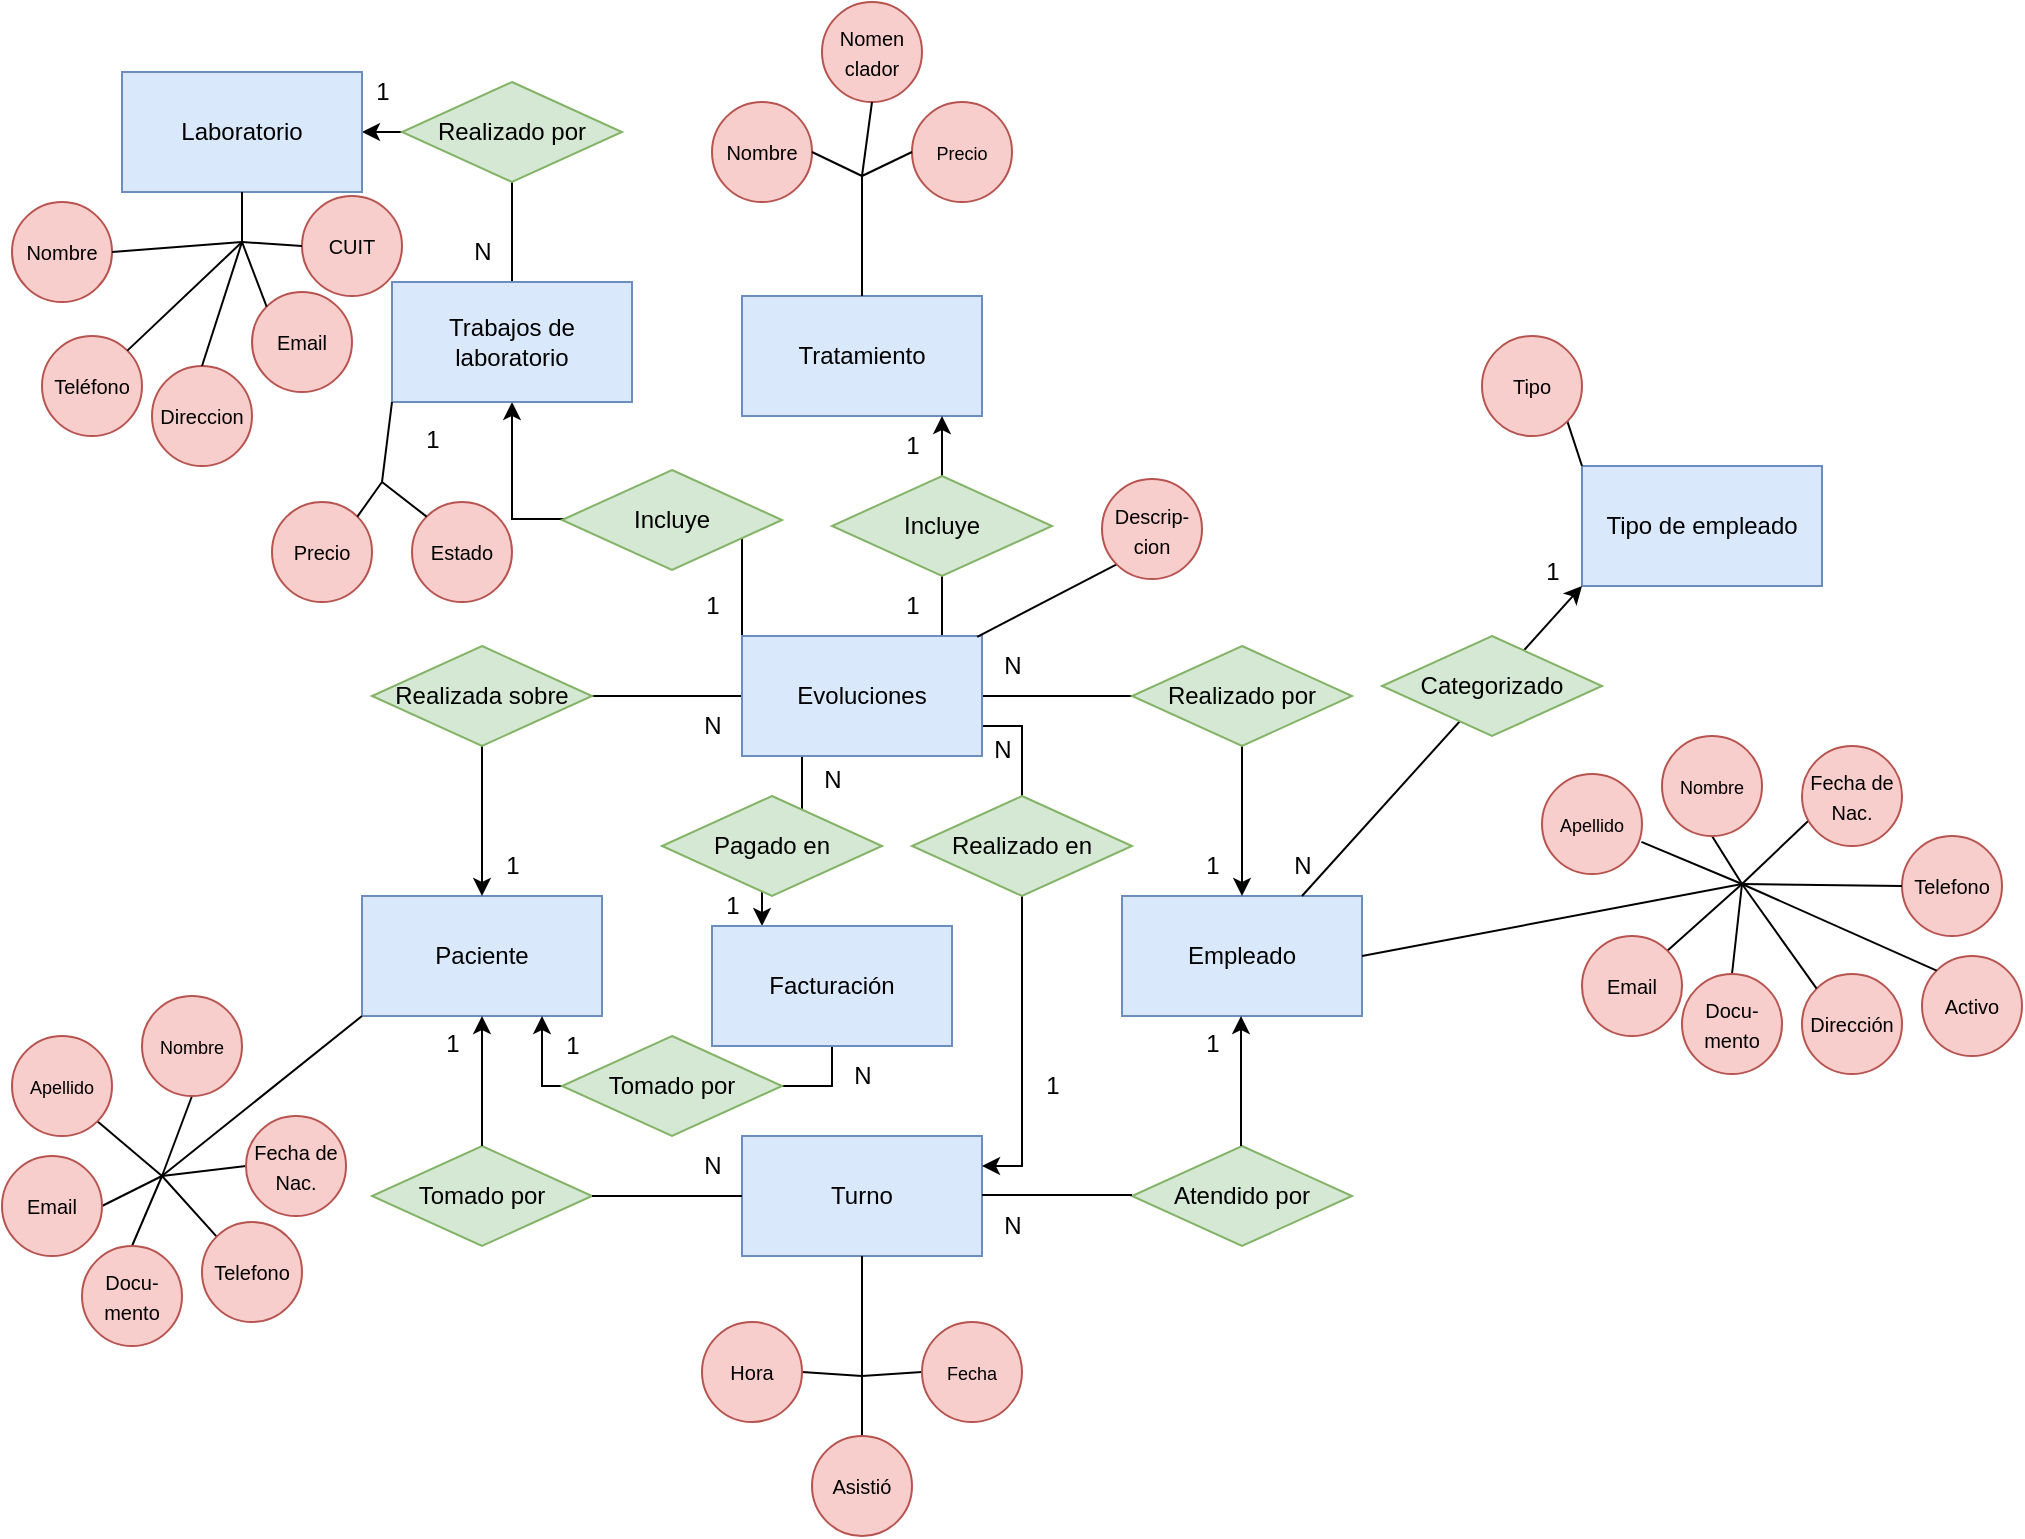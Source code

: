 <mxfile version="20.5.3" type="device" pages="2"><diagram id="R2lEEEUBdFMjLlhIrx00" name="Conceptual"><mxGraphModel dx="1038" dy="539" grid="1" gridSize="10" guides="1" tooltips="1" connect="1" arrows="1" fold="1" page="1" pageScale="1" pageWidth="1169" pageHeight="827" math="0" shadow="0" extFonts="Permanent Marker^https://fonts.googleapis.com/css?family=Permanent+Marker"><root><mxCell id="0"/><mxCell id="1" parent="0"/><mxCell id="Dc11FVK-Z0vkCB-V6vQo-1" value="Paciente" style="rounded=0;whiteSpace=wrap;html=1;fillColor=#dae8fc;strokeColor=#6c8ebf;" parent="1" vertex="1"><mxGeometry x="180" y="487" width="120" height="60" as="geometry"/></mxCell><mxCell id="Dc11FVK-Z0vkCB-V6vQo-2" value="Empleado" style="rounded=0;whiteSpace=wrap;html=1;fillColor=#dae8fc;strokeColor=#6c8ebf;" parent="1" vertex="1"><mxGeometry x="560" y="487" width="120" height="60" as="geometry"/></mxCell><mxCell id="Dc11FVK-Z0vkCB-V6vQo-5" value="Tratamiento" style="rounded=0;whiteSpace=wrap;html=1;fillColor=#dae8fc;strokeColor=#6c8ebf;" parent="1" vertex="1"><mxGeometry x="370" y="187" width="120" height="60" as="geometry"/></mxCell><mxCell id="Dc11FVK-Z0vkCB-V6vQo-6" value="Turno" style="rounded=0;whiteSpace=wrap;html=1;fillColor=#dae8fc;strokeColor=#6c8ebf;" parent="1" vertex="1"><mxGeometry x="370" y="607" width="120" height="60" as="geometry"/></mxCell><mxCell id="Dc11FVK-Z0vkCB-V6vQo-24" style="edgeStyle=orthogonalEdgeStyle;rounded=0;orthogonalLoop=1;jettySize=auto;html=1;exitX=0;exitY=0.5;exitDx=0;exitDy=0;entryX=0.5;entryY=0;entryDx=0;entryDy=0;" parent="1" source="Dc11FVK-Z0vkCB-V6vQo-9" target="Dc11FVK-Z0vkCB-V6vQo-1" edge="1"><mxGeometry relative="1" as="geometry"/></mxCell><mxCell id="Dc11FVK-Z0vkCB-V6vQo-25" style="edgeStyle=orthogonalEdgeStyle;rounded=0;orthogonalLoop=1;jettySize=auto;html=1;exitX=1;exitY=0.5;exitDx=0;exitDy=0;" parent="1" source="Dc11FVK-Z0vkCB-V6vQo-9" target="Dc11FVK-Z0vkCB-V6vQo-2" edge="1"><mxGeometry relative="1" as="geometry"/></mxCell><mxCell id="Dc11FVK-Z0vkCB-V6vQo-30" style="edgeStyle=orthogonalEdgeStyle;rounded=0;orthogonalLoop=1;jettySize=auto;html=1;exitX=0.861;exitY=0.022;exitDx=0;exitDy=0;exitPerimeter=0;" parent="1" source="Dc11FVK-Z0vkCB-V6vQo-9" edge="1"><mxGeometry relative="1" as="geometry"><mxPoint x="470" y="247" as="targetPoint"/><Array as="points"><mxPoint x="473" y="357"/><mxPoint x="470" y="357"/></Array></mxGeometry></mxCell><mxCell id="Dc11FVK-Z0vkCB-V6vQo-148" style="edgeStyle=orthogonalEdgeStyle;rounded=0;orthogonalLoop=1;jettySize=auto;html=1;exitX=1;exitY=0.75;exitDx=0;exitDy=0;entryX=1;entryY=0.25;entryDx=0;entryDy=0;fontSize=9;" parent="1" source="Dc11FVK-Z0vkCB-V6vQo-9" target="Dc11FVK-Z0vkCB-V6vQo-6" edge="1"><mxGeometry relative="1" as="geometry"/></mxCell><mxCell id="uyi3N_vcuk32qyKmJA0v-6" style="edgeStyle=orthogonalEdgeStyle;rounded=0;orthogonalLoop=1;jettySize=auto;html=1;exitX=0;exitY=0;exitDx=0;exitDy=0;" parent="1" source="Dc11FVK-Z0vkCB-V6vQo-9" target="uyi3N_vcuk32qyKmJA0v-5" edge="1"><mxGeometry relative="1" as="geometry"/></mxCell><mxCell id="uyi3N_vcuk32qyKmJA0v-46" style="edgeStyle=orthogonalEdgeStyle;rounded=0;orthogonalLoop=1;jettySize=auto;html=1;exitX=0.25;exitY=1;exitDx=0;exitDy=0;" parent="1" source="Dc11FVK-Z0vkCB-V6vQo-9" target="uyi3N_vcuk32qyKmJA0v-36" edge="1"><mxGeometry relative="1" as="geometry"><Array as="points"><mxPoint x="400" y="460"/><mxPoint x="380" y="460"/></Array></mxGeometry></mxCell><mxCell id="Dc11FVK-Z0vkCB-V6vQo-9" value="Evoluciones" style="rounded=0;whiteSpace=wrap;html=1;fillColor=#dae8fc;strokeColor=#6c8ebf;" parent="1" vertex="1"><mxGeometry x="370" y="357" width="120" height="60" as="geometry"/></mxCell><mxCell id="Dc11FVK-Z0vkCB-V6vQo-14" value="Tomado por" style="rhombus;whiteSpace=wrap;html=1;fillColor=#d5e8d4;strokeColor=#82b366;" parent="1" vertex="1"><mxGeometry x="185" y="612" width="110" height="50" as="geometry"/></mxCell><mxCell id="Dc11FVK-Z0vkCB-V6vQo-15" value="Atendido por" style="rhombus;whiteSpace=wrap;html=1;fillColor=#d5e8d4;strokeColor=#82b366;" parent="1" vertex="1"><mxGeometry x="565" y="612" width="110" height="50" as="geometry"/></mxCell><mxCell id="Dc11FVK-Z0vkCB-V6vQo-16" value="" style="endArrow=none;html=1;rounded=0;entryX=1;entryY=0.5;entryDx=0;entryDy=0;" parent="1" target="Dc11FVK-Z0vkCB-V6vQo-14" edge="1"><mxGeometry width="50" height="50" relative="1" as="geometry"><mxPoint x="370" y="637" as="sourcePoint"/><mxPoint x="510" y="577" as="targetPoint"/></mxGeometry></mxCell><mxCell id="Dc11FVK-Z0vkCB-V6vQo-17" value="" style="endArrow=none;html=1;rounded=0;entryX=1;entryY=0.5;entryDx=0;entryDy=0;" parent="1" edge="1"><mxGeometry width="50" height="50" relative="1" as="geometry"><mxPoint x="565" y="636.5" as="sourcePoint"/><mxPoint x="490" y="636.5" as="targetPoint"/></mxGeometry></mxCell><mxCell id="Dc11FVK-Z0vkCB-V6vQo-19" value="" style="endArrow=classic;html=1;rounded=0;exitX=0.5;exitY=0;exitDx=0;exitDy=0;entryX=0.5;entryY=1;entryDx=0;entryDy=0;" parent="1" source="Dc11FVK-Z0vkCB-V6vQo-14" target="Dc11FVK-Z0vkCB-V6vQo-1" edge="1"><mxGeometry width="50" height="50" relative="1" as="geometry"><mxPoint x="440" y="607" as="sourcePoint"/><mxPoint x="490" y="557" as="targetPoint"/></mxGeometry></mxCell><mxCell id="Dc11FVK-Z0vkCB-V6vQo-20" value="" style="endArrow=classic;html=1;rounded=0;exitX=0.5;exitY=0;exitDx=0;exitDy=0;entryX=0.5;entryY=1;entryDx=0;entryDy=0;" parent="1" edge="1"><mxGeometry width="50" height="50" relative="1" as="geometry"><mxPoint x="619.5" y="612" as="sourcePoint"/><mxPoint x="619.5" y="547" as="targetPoint"/></mxGeometry></mxCell><mxCell id="Dc11FVK-Z0vkCB-V6vQo-26" value="Realizada sobre" style="rhombus;whiteSpace=wrap;html=1;fillColor=#d5e8d4;strokeColor=#82b366;" parent="1" vertex="1"><mxGeometry x="185" y="362" width="110" height="50" as="geometry"/></mxCell><mxCell id="Dc11FVK-Z0vkCB-V6vQo-36" value="" style="endArrow=none;html=1;rounded=0;exitX=0;exitY=1;exitDx=0;exitDy=0;" parent="1" source="Dc11FVK-Z0vkCB-V6vQo-1" edge="1"><mxGeometry width="50" height="50" relative="1" as="geometry"><mxPoint x="120" y="597" as="sourcePoint"/><mxPoint x="80" y="627" as="targetPoint"/></mxGeometry></mxCell><mxCell id="Dc11FVK-Z0vkCB-V6vQo-52" value="" style="endArrow=none;html=1;rounded=0;fontSize=9;entryX=0.5;entryY=1;entryDx=0;entryDy=0;" parent="1" target="Dc11FVK-Z0vkCB-V6vQo-189" edge="1"><mxGeometry width="50" height="50" relative="1" as="geometry"><mxPoint x="80" y="627" as="sourcePoint"/><mxPoint x="97" y="593" as="targetPoint"/></mxGeometry></mxCell><mxCell id="Dc11FVK-Z0vkCB-V6vQo-53" value="" style="endArrow=none;html=1;rounded=0;fontSize=9;entryX=0;entryY=0.5;entryDx=0;entryDy=0;" parent="1" target="Dc11FVK-Z0vkCB-V6vQo-188" edge="1"><mxGeometry width="50" height="50" relative="1" as="geometry"><mxPoint x="80" y="627" as="sourcePoint"/><mxPoint x="120.0" y="621" as="targetPoint"/></mxGeometry></mxCell><mxCell id="Dc11FVK-Z0vkCB-V6vQo-54" value="" style="endArrow=none;html=1;rounded=0;fontSize=9;exitX=0;exitY=1;exitDx=0;exitDy=0;" parent="1" source="Dc11FVK-Z0vkCB-V6vQo-187" edge="1"><mxGeometry width="50" height="50" relative="1" as="geometry"><mxPoint x="99.322" y="657.322" as="sourcePoint"/><mxPoint x="80" y="627" as="targetPoint"/></mxGeometry></mxCell><mxCell id="Dc11FVK-Z0vkCB-V6vQo-55" value="" style="endArrow=none;html=1;rounded=0;fontSize=9;exitX=0.5;exitY=0;exitDx=0;exitDy=0;" parent="1" source="Dc11FVK-Z0vkCB-V6vQo-191" edge="1"><mxGeometry width="50" height="50" relative="1" as="geometry"><mxPoint x="65" y="662" as="sourcePoint"/><mxPoint x="80" y="627" as="targetPoint"/></mxGeometry></mxCell><mxCell id="Dc11FVK-Z0vkCB-V6vQo-56" value="" style="endArrow=none;html=1;rounded=0;fontSize=9;exitX=1;exitY=0.5;exitDx=0;exitDy=0;" parent="1" source="Dc11FVK-Z0vkCB-V6vQo-192" edge="1"><mxGeometry width="50" height="50" relative="1" as="geometry"><mxPoint x="50.8" y="636" as="sourcePoint"/><mxPoint x="80" y="627" as="targetPoint"/></mxGeometry></mxCell><mxCell id="Dc11FVK-Z0vkCB-V6vQo-57" value="" style="endArrow=none;html=1;rounded=0;fontSize=9;exitX=1;exitY=1;exitDx=0;exitDy=0;" parent="1" source="Dc11FVK-Z0vkCB-V6vQo-190" edge="1"><mxGeometry width="50" height="50" relative="1" as="geometry"><mxPoint x="52.678" y="604.678" as="sourcePoint"/><mxPoint x="80" y="627" as="targetPoint"/></mxGeometry></mxCell><mxCell id="Dc11FVK-Z0vkCB-V6vQo-58" value="" style="endArrow=none;html=1;rounded=0;exitX=0.5;exitY=1;exitDx=0;exitDy=0;" parent="1" source="Dc11FVK-Z0vkCB-V6vQo-6" edge="1"><mxGeometry width="50" height="50" relative="1" as="geometry"><mxPoint x="540" y="691" as="sourcePoint"/><mxPoint x="430" y="727" as="targetPoint"/></mxGeometry></mxCell><mxCell id="Dc11FVK-Z0vkCB-V6vQo-65" value="" style="endArrow=none;html=1;rounded=0;fontSize=9;entryX=0;entryY=0.5;entryDx=0;entryDy=0;" parent="1" target="Dc11FVK-Z0vkCB-V6vQo-181" edge="1"><mxGeometry width="50" height="50" relative="1" as="geometry"><mxPoint x="430" y="727" as="sourcePoint"/><mxPoint x="455.0" y="725" as="targetPoint"/></mxGeometry></mxCell><mxCell id="Dc11FVK-Z0vkCB-V6vQo-69" value="" style="endArrow=none;html=1;rounded=0;fontSize=9;exitX=0.5;exitY=0;exitDx=0;exitDy=0;" parent="1" source="Dc11FVK-Z0vkCB-V6vQo-180" edge="1"><mxGeometry width="50" height="50" relative="1" as="geometry"><mxPoint x="430" y="747" as="sourcePoint"/><mxPoint x="430" y="727" as="targetPoint"/></mxGeometry></mxCell><mxCell id="Dc11FVK-Z0vkCB-V6vQo-70" value="" style="endArrow=none;html=1;rounded=0;fontSize=9;exitX=1;exitY=0.5;exitDx=0;exitDy=0;" parent="1" source="Dc11FVK-Z0vkCB-V6vQo-179" edge="1"><mxGeometry width="50" height="50" relative="1" as="geometry"><mxPoint x="410.0" y="722" as="sourcePoint"/><mxPoint x="430" y="727" as="targetPoint"/></mxGeometry></mxCell><mxCell id="Dc11FVK-Z0vkCB-V6vQo-71" value="" style="endArrow=none;html=1;rounded=0;exitX=1;exitY=0.5;exitDx=0;exitDy=0;" parent="1" source="Dc11FVK-Z0vkCB-V6vQo-2" edge="1"><mxGeometry width="50" height="50" relative="1" as="geometry"><mxPoint x="770" y="476" as="sourcePoint"/><mxPoint x="870" y="481" as="targetPoint"/></mxGeometry></mxCell><mxCell id="Dc11FVK-Z0vkCB-V6vQo-76" value="&lt;font size=&quot;1&quot;&gt;Telefono&lt;/font&gt;" style="ellipse;whiteSpace=wrap;html=1;aspect=fixed;direction=south;fillColor=#f8cecc;strokeColor=#b85450;" parent="1" vertex="1"><mxGeometry x="950" y="457" width="50" height="50" as="geometry"/></mxCell><mxCell id="Dc11FVK-Z0vkCB-V6vQo-78" value="" style="endArrow=none;html=1;rounded=0;fontSize=9;entryX=0.5;entryY=1;entryDx=0;entryDy=0;" parent="1" target="Dc11FVK-Z0vkCB-V6vQo-185" edge="1"><mxGeometry width="50" height="50" relative="1" as="geometry"><mxPoint x="870" y="481" as="sourcePoint"/><mxPoint x="887" y="447" as="targetPoint"/></mxGeometry></mxCell><mxCell id="Dc11FVK-Z0vkCB-V6vQo-79" value="" style="endArrow=none;html=1;rounded=0;fontSize=9;entryX=0.072;entryY=0.74;entryDx=0;entryDy=0;entryPerimeter=0;" parent="1" target="Dc11FVK-Z0vkCB-V6vQo-186" edge="1"><mxGeometry width="50" height="50" relative="1" as="geometry"><mxPoint x="870" y="481" as="sourcePoint"/><mxPoint x="910" y="475" as="targetPoint"/></mxGeometry></mxCell><mxCell id="Dc11FVK-Z0vkCB-V6vQo-80" value="" style="endArrow=none;html=1;rounded=0;fontSize=9;exitX=0.5;exitY=1;exitDx=0;exitDy=0;" parent="1" source="Dc11FVK-Z0vkCB-V6vQo-76" edge="1"><mxGeometry width="50" height="50" relative="1" as="geometry"><mxPoint x="980" y="516" as="sourcePoint"/><mxPoint x="870" y="481" as="targetPoint"/></mxGeometry></mxCell><mxCell id="Dc11FVK-Z0vkCB-V6vQo-81" value="" style="endArrow=none;html=1;rounded=0;fontSize=9;exitX=0.5;exitY=0;exitDx=0;exitDy=0;" parent="1" source="Dc11FVK-Z0vkCB-V6vQo-182" edge="1"><mxGeometry width="50" height="50" relative="1" as="geometry"><mxPoint x="865" y="516" as="sourcePoint"/><mxPoint x="870" y="481" as="targetPoint"/></mxGeometry></mxCell><mxCell id="Dc11FVK-Z0vkCB-V6vQo-82" value="" style="endArrow=none;html=1;rounded=0;fontSize=9;exitX=1;exitY=0;exitDx=0;exitDy=0;" parent="1" source="Dc11FVK-Z0vkCB-V6vQo-183" edge="1"><mxGeometry width="50" height="50" relative="1" as="geometry"><mxPoint x="840.8" y="500" as="sourcePoint"/><mxPoint x="870" y="481" as="targetPoint"/></mxGeometry></mxCell><mxCell id="Dc11FVK-Z0vkCB-V6vQo-83" value="" style="endArrow=none;html=1;rounded=0;fontSize=9;exitX=0.994;exitY=0.679;exitDx=0;exitDy=0;exitPerimeter=0;" parent="1" source="Dc11FVK-Z0vkCB-V6vQo-184" edge="1"><mxGeometry width="50" height="50" relative="1" as="geometry"><mxPoint x="842.678" y="458.678" as="sourcePoint"/><mxPoint x="870" y="481" as="targetPoint"/></mxGeometry></mxCell><mxCell id="Dc11FVK-Z0vkCB-V6vQo-110" value="" style="endArrow=none;html=1;rounded=0;exitX=0.5;exitY=0;exitDx=0;exitDy=0;" parent="1" source="Dc11FVK-Z0vkCB-V6vQo-5" edge="1"><mxGeometry width="50" height="50" relative="1" as="geometry"><mxPoint x="650" y="44" as="sourcePoint"/><mxPoint x="430" y="127" as="targetPoint"/></mxGeometry></mxCell><mxCell id="Dc11FVK-Z0vkCB-V6vQo-111" value="&lt;font style=&quot;font-size: 9px;&quot;&gt;Precio&lt;/font&gt;" style="ellipse;whiteSpace=wrap;html=1;aspect=fixed;fillColor=#f8cecc;strokeColor=#b85450;" parent="1" vertex="1"><mxGeometry x="455" y="90" width="50" height="50" as="geometry"/></mxCell><mxCell id="Dc11FVK-Z0vkCB-V6vQo-112" value="&lt;font size=&quot;1&quot;&gt;Nomen&lt;br&gt;clador&lt;/font&gt;" style="ellipse;whiteSpace=wrap;html=1;aspect=fixed;fillColor=#f8cecc;strokeColor=#b85450;" parent="1" vertex="1"><mxGeometry x="410" y="40" width="50" height="50" as="geometry"/></mxCell><mxCell id="Dc11FVK-Z0vkCB-V6vQo-114" value="&lt;font size=&quot;1&quot;&gt;Nombre&lt;/font&gt;" style="ellipse;whiteSpace=wrap;html=1;aspect=fixed;fillColor=#f8cecc;strokeColor=#b85450;" parent="1" vertex="1"><mxGeometry x="355" y="90" width="50" height="50" as="geometry"/></mxCell><mxCell id="Dc11FVK-Z0vkCB-V6vQo-117" value="" style="endArrow=none;html=1;rounded=0;fontSize=9;entryX=0;entryY=0.5;entryDx=0;entryDy=0;" parent="1" target="Dc11FVK-Z0vkCB-V6vQo-111" edge="1"><mxGeometry width="50" height="50" relative="1" as="geometry"><mxPoint x="430" y="127" as="sourcePoint"/><mxPoint x="870" y="74" as="targetPoint"/></mxGeometry></mxCell><mxCell id="Dc11FVK-Z0vkCB-V6vQo-121" value="" style="endArrow=none;html=1;rounded=0;fontSize=9;exitX=1;exitY=0.5;exitDx=0;exitDy=0;" parent="1" source="Dc11FVK-Z0vkCB-V6vQo-114" edge="1"><mxGeometry width="50" height="50" relative="1" as="geometry"><mxPoint x="590" y="164" as="sourcePoint"/><mxPoint x="430" y="127" as="targetPoint"/></mxGeometry></mxCell><mxCell id="Dc11FVK-Z0vkCB-V6vQo-122" value="" style="endArrow=none;html=1;rounded=0;fontSize=9;exitX=0.5;exitY=1;exitDx=0;exitDy=0;" parent="1" source="Dc11FVK-Z0vkCB-V6vQo-112" edge="1"><mxGeometry width="50" height="50" relative="1" as="geometry"><mxPoint x="600" y="174" as="sourcePoint"/><mxPoint x="430" y="127" as="targetPoint"/></mxGeometry></mxCell><mxCell id="Dc11FVK-Z0vkCB-V6vQo-143" value="Incluye" style="rhombus;whiteSpace=wrap;html=1;fillColor=#d5e8d4;strokeColor=#82b366;" parent="1" vertex="1"><mxGeometry x="415" y="277" width="110" height="50" as="geometry"/></mxCell><mxCell id="Dc11FVK-Z0vkCB-V6vQo-145" value="Realizado por" style="rhombus;whiteSpace=wrap;html=1;fillColor=#d5e8d4;strokeColor=#82b366;" parent="1" vertex="1"><mxGeometry x="565" y="362" width="110" height="50" as="geometry"/></mxCell><mxCell id="Dc11FVK-Z0vkCB-V6vQo-144" value="Realizado en" style="rhombus;whiteSpace=wrap;html=1;fillColor=#d5e8d4;strokeColor=#82b366;" parent="1" vertex="1"><mxGeometry x="455" y="437" width="110" height="50" as="geometry"/></mxCell><mxCell id="Dc11FVK-Z0vkCB-V6vQo-179" value="&lt;font size=&quot;1&quot;&gt;Hora&lt;/font&gt;" style="ellipse;whiteSpace=wrap;html=1;aspect=fixed;fillColor=#f8cecc;strokeColor=#b85450;" parent="1" vertex="1"><mxGeometry x="350" y="700" width="50" height="50" as="geometry"/></mxCell><mxCell id="Dc11FVK-Z0vkCB-V6vQo-180" value="&lt;font size=&quot;1&quot;&gt;Asistió&lt;/font&gt;" style="ellipse;whiteSpace=wrap;html=1;aspect=fixed;fillColor=#f8cecc;strokeColor=#b85450;" parent="1" vertex="1"><mxGeometry x="405" y="757" width="50" height="50" as="geometry"/></mxCell><mxCell id="Dc11FVK-Z0vkCB-V6vQo-181" value="&lt;font style=&quot;font-size: 9px;&quot;&gt;Fecha&lt;/font&gt;" style="ellipse;whiteSpace=wrap;html=1;aspect=fixed;fillColor=#f8cecc;strokeColor=#b85450;" parent="1" vertex="1"><mxGeometry x="460" y="700" width="50" height="50" as="geometry"/></mxCell><mxCell id="Dc11FVK-Z0vkCB-V6vQo-182" value="&lt;font size=&quot;1&quot;&gt;Docu-&lt;/font&gt;&lt;span style=&quot;color: rgba(0, 0, 0, 0); font-family: monospace; font-size: 0px; text-align: start;&quot;&gt;%3CmxGraphModel%3E%3Croot%3E%3CmxCell%20id%3D%220%22%2F%3E%3CmxCell%20id%3D%221%22%20parent%3D%220%22%2F%3E%3CmxCell%20id%3D%222%22%20value%3D%22%26lt%3Bfont%20style%3D%26quot%3Bfont-size%3A%209px%3B%26quot%3B%26gt%3BApellido%26lt%3B%2Ffont%26gt%3B%26lt%3Bspan%20style%3D%26quot%3Bcolor%3A%20rgba(0%2C%200%2C%200%2C%200)%3B%20font-family%3A%20monospace%3B%20font-size%3A%200px%3B%20text-align%3A%20start%3B%26quot%3B%26gt%3B%253CmxGraphModel%253E%253Croot%253E%253CmxCell%2520id%253D%25220%2522%252F%253E%253CmxCell%2520id%253D%25221%2522%2520parent%253D%25220%2522%252F%253E%253CmxCell%2520id%253D%25222%2522%2520value%253D%2522%2526lt%253Bfont%2520style%253D%2526quot%253Bfont-size%253A%25209px%253B%2526quot%253B%2526gt%253BNombre%2526lt%253B%252Ffont%2526gt%253B%2522%2520style%253D%2522ellipse%253BwhiteSpace%253Dwrap%253Bhtml%253D1%253Baspect%253Dfixed%253B%2522%2520vertex%253D%25221%2522%2520parent%253D%25221%2522%253E%253CmxGeometry%2520x%253D%2522110%2522%2520y%253D%2522480%2522%2520width%253D%252250%2522%2520height%253D%252250%2522%2520as%253D%2522geometry%2522%252F%253E%253C%252FmxCell%253E%253C%252Froot%253E%253C%252FmxGraphModel%253E%26lt%3B%2Fspan%26gt%3B%22%20style%3D%22ellipse%3BwhiteSpace%3Dwrap%3Bhtml%3D1%3Baspect%3Dfixed%3B%22%20vertex%3D%221%22%20parent%3D%221%22%3E%3CmxGeometry%20x%3D%22110%22%20y%3D%22535%22%20width%3D%2250%22%20height%3D%2250%22%20as%3D%22geometry%22%2F%3E%3C%2FmxCell%3E%3C%2Froot%3E%3C%2FmxGraphModel%3E&lt;/span&gt;&lt;font size=&quot;1&quot;&gt;&lt;br&gt;mento&lt;/font&gt;" style="ellipse;whiteSpace=wrap;html=1;aspect=fixed;fillColor=#f8cecc;strokeColor=#b85450;" parent="1" vertex="1"><mxGeometry x="840" y="526" width="50" height="50" as="geometry"/></mxCell><mxCell id="Dc11FVK-Z0vkCB-V6vQo-183" value="&lt;font size=&quot;1&quot;&gt;Email&lt;/font&gt;" style="ellipse;whiteSpace=wrap;html=1;aspect=fixed;fillColor=#f8cecc;strokeColor=#b85450;" parent="1" vertex="1"><mxGeometry x="790" y="507" width="50" height="50" as="geometry"/></mxCell><mxCell id="Dc11FVK-Z0vkCB-V6vQo-184" value="&lt;font style=&quot;font-size: 9px;&quot;&gt;Apellido&lt;/font&gt;&lt;span style=&quot;color: rgba(0, 0, 0, 0); font-family: monospace; font-size: 0px; text-align: start;&quot;&gt;%3CmxGraphModel%3E%3Croot%3E%3CmxCell%20id%3D%220%22%2F%3E%3CmxCell%20id%3D%221%22%20parent%3D%220%22%2F%3E%3CmxCell%20id%3D%222%22%20value%3D%22%26lt%3Bfont%20style%3D%26quot%3Bfont-size%3A%209px%3B%26quot%3B%26gt%3BNombre%26lt%3B%2Ffont%26gt%3B%22%20style%3D%22ellipse%3BwhiteSpace%3Dwrap%3Bhtml%3D1%3Baspect%3Dfixed%3B%22%20vertex%3D%221%22%20parent%3D%221%22%3E%3CmxGeometry%20x%3D%22110%22%20y%3D%22480%22%20width%3D%2250%22%20height%3D%2250%22%20as%3D%22geometry%22%2F%3E%3C%2FmxCell%3E%3C%2Froot%3E%3C%2FmxGraphModel%3E&lt;/span&gt;" style="ellipse;whiteSpace=wrap;html=1;aspect=fixed;fillColor=#f8cecc;strokeColor=#b85450;" parent="1" vertex="1"><mxGeometry x="770" y="426" width="50" height="50" as="geometry"/></mxCell><mxCell id="Dc11FVK-Z0vkCB-V6vQo-185" value="&lt;font style=&quot;font-size: 9px;&quot;&gt;Nombre&lt;/font&gt;" style="ellipse;whiteSpace=wrap;html=1;aspect=fixed;fillColor=#f8cecc;strokeColor=#b85450;" parent="1" vertex="1"><mxGeometry x="830" y="407" width="50" height="50" as="geometry"/></mxCell><mxCell id="Dc11FVK-Z0vkCB-V6vQo-186" value="&lt;font size=&quot;1&quot;&gt;Fecha de Nac.&lt;/font&gt;" style="ellipse;whiteSpace=wrap;html=1;aspect=fixed;fillColor=#f8cecc;strokeColor=#b85450;" parent="1" vertex="1"><mxGeometry x="900" y="412" width="50" height="50" as="geometry"/></mxCell><mxCell id="Dc11FVK-Z0vkCB-V6vQo-187" value="&lt;font size=&quot;1&quot;&gt;Telefono&lt;/font&gt;" style="ellipse;whiteSpace=wrap;html=1;aspect=fixed;direction=south;fillColor=#f8cecc;strokeColor=#b85450;" parent="1" vertex="1"><mxGeometry x="100" y="650" width="50" height="50" as="geometry"/></mxCell><mxCell id="Dc11FVK-Z0vkCB-V6vQo-188" value="&lt;font size=&quot;1&quot;&gt;Fecha de Nac.&lt;/font&gt;" style="ellipse;whiteSpace=wrap;html=1;aspect=fixed;fillColor=#f8cecc;strokeColor=#b85450;" parent="1" vertex="1"><mxGeometry x="122" y="597" width="50" height="50" as="geometry"/></mxCell><mxCell id="Dc11FVK-Z0vkCB-V6vQo-189" value="&lt;font style=&quot;font-size: 9px;&quot;&gt;Nombre&lt;/font&gt;" style="ellipse;whiteSpace=wrap;html=1;aspect=fixed;fillColor=#f8cecc;strokeColor=#b85450;" parent="1" vertex="1"><mxGeometry x="70" y="537" width="50" height="50" as="geometry"/></mxCell><mxCell id="Dc11FVK-Z0vkCB-V6vQo-190" value="&lt;font style=&quot;font-size: 9px;&quot;&gt;Apellido&lt;/font&gt;&lt;span style=&quot;color: rgba(0, 0, 0, 0); font-family: monospace; font-size: 0px; text-align: start;&quot;&gt;%3CmxGraphModel%3E%3Croot%3E%3CmxCell%20id%3D%220%22%2F%3E%3CmxCell%20id%3D%221%22%20parent%3D%220%22%2F%3E%3CmxCell%20id%3D%222%22%20value%3D%22%26lt%3Bfont%20style%3D%26quot%3Bfont-size%3A%209px%3B%26quot%3B%26gt%3BNombre%26lt%3B%2Ffont%26gt%3B%22%20style%3D%22ellipse%3BwhiteSpace%3Dwrap%3Bhtml%3D1%3Baspect%3Dfixed%3B%22%20vertex%3D%221%22%20parent%3D%221%22%3E%3CmxGeometry%20x%3D%22110%22%20y%3D%22480%22%20width%3D%2250%22%20height%3D%2250%22%20as%3D%22geometry%22%2F%3E%3C%2FmxCell%3E%3C%2Froot%3E%3C%2FmxGraphModel%3E&lt;/span&gt;" style="ellipse;whiteSpace=wrap;html=1;aspect=fixed;fillColor=#f8cecc;strokeColor=#b85450;" parent="1" vertex="1"><mxGeometry x="5" y="557" width="50" height="50" as="geometry"/></mxCell><mxCell id="Dc11FVK-Z0vkCB-V6vQo-191" value="&lt;font size=&quot;1&quot;&gt;Docu-&lt;/font&gt;&lt;span style=&quot;color: rgba(0, 0, 0, 0); font-family: monospace; font-size: 0px; text-align: start;&quot;&gt;%3CmxGraphModel%3E%3Croot%3E%3CmxCell%20id%3D%220%22%2F%3E%3CmxCell%20id%3D%221%22%20parent%3D%220%22%2F%3E%3CmxCell%20id%3D%222%22%20value%3D%22%26lt%3Bfont%20style%3D%26quot%3Bfont-size%3A%209px%3B%26quot%3B%26gt%3BApellido%26lt%3B%2Ffont%26gt%3B%26lt%3Bspan%20style%3D%26quot%3Bcolor%3A%20rgba(0%2C%200%2C%200%2C%200)%3B%20font-family%3A%20monospace%3B%20font-size%3A%200px%3B%20text-align%3A%20start%3B%26quot%3B%26gt%3B%253CmxGraphModel%253E%253Croot%253E%253CmxCell%2520id%253D%25220%2522%252F%253E%253CmxCell%2520id%253D%25221%2522%2520parent%253D%25220%2522%252F%253E%253CmxCell%2520id%253D%25222%2522%2520value%253D%2522%2526lt%253Bfont%2520style%253D%2526quot%253Bfont-size%253A%25209px%253B%2526quot%253B%2526gt%253BNombre%2526lt%253B%252Ffont%2526gt%253B%2522%2520style%253D%2522ellipse%253BwhiteSpace%253Dwrap%253Bhtml%253D1%253Baspect%253Dfixed%253B%2522%2520vertex%253D%25221%2522%2520parent%253D%25221%2522%253E%253CmxGeometry%2520x%253D%2522110%2522%2520y%253D%2522480%2522%2520width%253D%252250%2522%2520height%253D%252250%2522%2520as%253D%2522geometry%2522%252F%253E%253C%252FmxCell%253E%253C%252Froot%253E%253C%252FmxGraphModel%253E%26lt%3B%2Fspan%26gt%3B%22%20style%3D%22ellipse%3BwhiteSpace%3Dwrap%3Bhtml%3D1%3Baspect%3Dfixed%3B%22%20vertex%3D%221%22%20parent%3D%221%22%3E%3CmxGeometry%20x%3D%22110%22%20y%3D%22535%22%20width%3D%2250%22%20height%3D%2250%22%20as%3D%22geometry%22%2F%3E%3C%2FmxCell%3E%3C%2Froot%3E%3C%2FmxGraphModel%3E&lt;/span&gt;&lt;font size=&quot;1&quot;&gt;&lt;br&gt;mento&lt;/font&gt;" style="ellipse;whiteSpace=wrap;html=1;aspect=fixed;fillColor=#f8cecc;strokeColor=#b85450;" parent="1" vertex="1"><mxGeometry x="40" y="662" width="50" height="50" as="geometry"/></mxCell><mxCell id="Dc11FVK-Z0vkCB-V6vQo-192" value="&lt;font size=&quot;1&quot;&gt;Email&lt;/font&gt;" style="ellipse;whiteSpace=wrap;html=1;aspect=fixed;fillColor=#f8cecc;strokeColor=#b85450;" parent="1" vertex="1"><mxGeometry y="617" width="50" height="50" as="geometry"/></mxCell><mxCell id="H8oTv5eUH1kOVcr2wDWp-1" value="&lt;font style=&quot;font-size: 12px;&quot;&gt;Tipo de empleado&lt;/font&gt;" style="rounded=0;whiteSpace=wrap;html=1;fillColor=#dae8fc;strokeColor=#6c8ebf;fontSize=9;" parent="1" vertex="1"><mxGeometry x="790" y="272" width="120" height="60" as="geometry"/></mxCell><mxCell id="H8oTv5eUH1kOVcr2wDWp-7" value="" style="endArrow=classic;html=1;rounded=0;fontSize=12;exitX=0.75;exitY=0;exitDx=0;exitDy=0;entryX=0;entryY=1;entryDx=0;entryDy=0;" parent="1" source="Dc11FVK-Z0vkCB-V6vQo-2" target="H8oTv5eUH1kOVcr2wDWp-1" edge="1"><mxGeometry width="50" height="50" relative="1" as="geometry"><mxPoint x="460" y="567" as="sourcePoint"/><mxPoint x="510" y="517" as="targetPoint"/></mxGeometry></mxCell><mxCell id="H8oTv5eUH1kOVcr2wDWp-8" value="Categorizado" style="rhombus;whiteSpace=wrap;html=1;fillColor=#d5e8d4;strokeColor=#82b366;" parent="1" vertex="1"><mxGeometry x="690" y="357" width="110" height="50" as="geometry"/></mxCell><mxCell id="H8oTv5eUH1kOVcr2wDWp-9" value="" style="endArrow=none;html=1;rounded=0;exitX=1;exitY=1;exitDx=0;exitDy=0;entryX=0;entryY=0;entryDx=0;entryDy=0;" parent="1" source="H8oTv5eUH1kOVcr2wDWp-10" target="H8oTv5eUH1kOVcr2wDWp-1" edge="1"><mxGeometry width="50" height="50" relative="1" as="geometry"><mxPoint x="695" y="232" as="sourcePoint"/><mxPoint x="795" y="237" as="targetPoint"/></mxGeometry></mxCell><mxCell id="H8oTv5eUH1kOVcr2wDWp-10" value="&lt;font size=&quot;1&quot;&gt;Tipo&lt;/font&gt;" style="ellipse;whiteSpace=wrap;html=1;aspect=fixed;fillColor=#f8cecc;strokeColor=#b85450;" parent="1" vertex="1"><mxGeometry x="740" y="207" width="50" height="50" as="geometry"/></mxCell><mxCell id="qN2Da2mAH7GItw35o2lt-1" value="&lt;font size=&quot;1&quot;&gt;Dirección&lt;/font&gt;" style="ellipse;whiteSpace=wrap;html=1;aspect=fixed;fillColor=#f8cecc;strokeColor=#b85450;" parent="1" vertex="1"><mxGeometry x="900" y="526" width="50" height="50" as="geometry"/></mxCell><mxCell id="qN2Da2mAH7GItw35o2lt-3" value="" style="endArrow=none;html=1;rounded=0;fontSize=9;exitX=0;exitY=0;exitDx=0;exitDy=0;" parent="1" source="qN2Da2mAH7GItw35o2lt-1" edge="1"><mxGeometry width="50" height="50" relative="1" as="geometry"><mxPoint x="937.322" y="518.322" as="sourcePoint"/><mxPoint x="870" y="481" as="targetPoint"/></mxGeometry></mxCell><mxCell id="s3puyIPch572TlB7Xa7m-1" value="&lt;font size=&quot;1&quot;&gt;Activo&lt;/font&gt;" style="ellipse;whiteSpace=wrap;html=1;aspect=fixed;direction=south;fillColor=#f8cecc;strokeColor=#b85450;" parent="1" vertex="1"><mxGeometry x="960" y="517" width="50" height="50" as="geometry"/></mxCell><mxCell id="s3puyIPch572TlB7Xa7m-5" value="" style="endArrow=none;html=1;rounded=0;fontSize=9;exitX=0;exitY=1;exitDx=0;exitDy=0;" parent="1" source="s3puyIPch572TlB7Xa7m-1" edge="1"><mxGeometry width="50" height="50" relative="1" as="geometry"><mxPoint x="951.1" y="531.25" as="sourcePoint"/><mxPoint x="870" y="481" as="targetPoint"/></mxGeometry></mxCell><mxCell id="eY5OdRmsHEN2B6cYUPxw-1" value="1" style="text;html=1;resizable=0;autosize=1;align=center;verticalAlign=middle;points=[];fillColor=none;strokeColor=none;rounded=0;fontSize=12;" parent="1" vertex="1"><mxGeometry x="210" y="546" width="30" height="30" as="geometry"/></mxCell><mxCell id="eY5OdRmsHEN2B6cYUPxw-2" value="N" style="text;html=1;resizable=0;autosize=1;align=center;verticalAlign=middle;points=[];fillColor=none;strokeColor=none;rounded=0;fontSize=12;" parent="1" vertex="1"><mxGeometry x="340" y="607" width="30" height="30" as="geometry"/></mxCell><mxCell id="eY5OdRmsHEN2B6cYUPxw-3" value="N" style="text;html=1;resizable=0;autosize=1;align=center;verticalAlign=middle;points=[];fillColor=none;strokeColor=none;rounded=0;fontSize=12;" parent="1" vertex="1"><mxGeometry x="340" y="387" width="30" height="30" as="geometry"/></mxCell><mxCell id="eY5OdRmsHEN2B6cYUPxw-4" value="1" style="text;html=1;resizable=0;autosize=1;align=center;verticalAlign=middle;points=[];fillColor=none;strokeColor=none;rounded=0;fontSize=12;" parent="1" vertex="1"><mxGeometry x="240" y="457" width="30" height="30" as="geometry"/></mxCell><mxCell id="eY5OdRmsHEN2B6cYUPxw-5" value="N" style="text;html=1;resizable=0;autosize=1;align=center;verticalAlign=middle;points=[];fillColor=none;strokeColor=none;rounded=0;fontSize=12;" parent="1" vertex="1"><mxGeometry x="490" y="637" width="30" height="30" as="geometry"/></mxCell><mxCell id="eY5OdRmsHEN2B6cYUPxw-6" value="1" style="text;html=1;resizable=0;autosize=1;align=center;verticalAlign=middle;points=[];fillColor=none;strokeColor=none;rounded=0;fontSize=12;" parent="1" vertex="1"><mxGeometry x="590" y="546" width="30" height="30" as="geometry"/></mxCell><mxCell id="eY5OdRmsHEN2B6cYUPxw-7" value="1" style="text;html=1;resizable=0;autosize=1;align=center;verticalAlign=middle;points=[];fillColor=none;strokeColor=none;rounded=0;fontSize=12;" parent="1" vertex="1"><mxGeometry x="510" y="567" width="30" height="30" as="geometry"/></mxCell><mxCell id="eY5OdRmsHEN2B6cYUPxw-8" value="N" style="text;html=1;resizable=0;autosize=1;align=center;verticalAlign=middle;points=[];fillColor=none;strokeColor=none;rounded=0;fontSize=12;" parent="1" vertex="1"><mxGeometry x="485" y="399" width="30" height="30" as="geometry"/></mxCell><mxCell id="eY5OdRmsHEN2B6cYUPxw-9" value="N" style="text;html=1;resizable=0;autosize=1;align=center;verticalAlign=middle;points=[];fillColor=none;strokeColor=none;rounded=0;fontSize=12;" parent="1" vertex="1"><mxGeometry x="490" y="357" width="30" height="30" as="geometry"/></mxCell><mxCell id="eY5OdRmsHEN2B6cYUPxw-10" value="1" style="text;html=1;resizable=0;autosize=1;align=center;verticalAlign=middle;points=[];fillColor=none;strokeColor=none;rounded=0;fontSize=12;" parent="1" vertex="1"><mxGeometry x="590" y="457" width="30" height="30" as="geometry"/></mxCell><mxCell id="ONmpOPQENcKlab1HhukR-1" value="1" style="text;html=1;resizable=0;autosize=1;align=center;verticalAlign=middle;points=[];fillColor=none;strokeColor=none;rounded=0;fontSize=12;" parent="1" vertex="1"><mxGeometry x="440" y="327" width="30" height="30" as="geometry"/></mxCell><mxCell id="ONmpOPQENcKlab1HhukR-2" value="1" style="text;html=1;resizable=0;autosize=1;align=center;verticalAlign=middle;points=[];fillColor=none;strokeColor=none;rounded=0;fontSize=12;" parent="1" vertex="1"><mxGeometry x="440" y="247" width="30" height="30" as="geometry"/></mxCell><mxCell id="ONmpOPQENcKlab1HhukR-3" value="1" style="text;html=1;resizable=0;autosize=1;align=center;verticalAlign=middle;points=[];fillColor=none;strokeColor=none;rounded=0;fontSize=12;" parent="1" vertex="1"><mxGeometry x="760" y="310" width="30" height="30" as="geometry"/></mxCell><mxCell id="ONmpOPQENcKlab1HhukR-4" value="N" style="text;html=1;resizable=0;autosize=1;align=center;verticalAlign=middle;points=[];fillColor=none;strokeColor=none;rounded=0;fontSize=12;" parent="1" vertex="1"><mxGeometry x="635" y="457" width="30" height="30" as="geometry"/></mxCell><mxCell id="uyi3N_vcuk32qyKmJA0v-1" value="Incluye" style="rhombus;whiteSpace=wrap;html=1;fillColor=#d5e8d4;strokeColor=#82b366;" parent="1" vertex="1"><mxGeometry x="280" y="274" width="110" height="50" as="geometry"/></mxCell><mxCell id="uyi3N_vcuk32qyKmJA0v-2" value="1" style="text;html=1;resizable=0;autosize=1;align=center;verticalAlign=middle;points=[];fillColor=none;strokeColor=none;rounded=0;fontSize=12;" parent="1" vertex="1"><mxGeometry x="340" y="327" width="30" height="30" as="geometry"/></mxCell><mxCell id="uyi3N_vcuk32qyKmJA0v-3" value="1" style="text;html=1;resizable=0;autosize=1;align=center;verticalAlign=middle;points=[];fillColor=none;strokeColor=none;rounded=0;fontSize=12;" parent="1" vertex="1"><mxGeometry x="200" y="244" width="30" height="30" as="geometry"/></mxCell><mxCell id="uyi3N_vcuk32qyKmJA0v-21" style="edgeStyle=orthogonalEdgeStyle;rounded=0;orthogonalLoop=1;jettySize=auto;html=1;exitX=0.5;exitY=0;exitDx=0;exitDy=0;entryX=1;entryY=0.5;entryDx=0;entryDy=0;" parent="1" source="uyi3N_vcuk32qyKmJA0v-5" target="uyi3N_vcuk32qyKmJA0v-20" edge="1"><mxGeometry relative="1" as="geometry"><Array as="points"><mxPoint x="255" y="105"/></Array></mxGeometry></mxCell><mxCell id="uyi3N_vcuk32qyKmJA0v-5" value="Trabajos de laboratorio" style="rounded=0;whiteSpace=wrap;html=1;fillColor=#dae8fc;strokeColor=#6c8ebf;" parent="1" vertex="1"><mxGeometry x="195" y="180" width="120" height="60" as="geometry"/></mxCell><mxCell id="uyi3N_vcuk32qyKmJA0v-10" value="" style="endArrow=none;html=1;rounded=0;exitX=0;exitY=1;exitDx=0;exitDy=0;" parent="1" source="uyi3N_vcuk32qyKmJA0v-5" edge="1"><mxGeometry width="50" height="50" relative="1" as="geometry"><mxPoint x="92" y="324" as="sourcePoint"/><mxPoint x="190" y="280" as="targetPoint"/></mxGeometry></mxCell><mxCell id="uyi3N_vcuk32qyKmJA0v-11" value="&lt;font size=&quot;1&quot;&gt;Precio&lt;/font&gt;" style="ellipse;whiteSpace=wrap;html=1;aspect=fixed;fillColor=#f8cecc;strokeColor=#b85450;" parent="1" vertex="1"><mxGeometry x="135" y="290" width="50" height="50" as="geometry"/></mxCell><mxCell id="uyi3N_vcuk32qyKmJA0v-12" value="&lt;font size=&quot;1&quot;&gt;Estado&lt;/font&gt;" style="ellipse;whiteSpace=wrap;html=1;aspect=fixed;fillColor=#f8cecc;strokeColor=#b85450;" parent="1" vertex="1"><mxGeometry x="205" y="290" width="50" height="50" as="geometry"/></mxCell><mxCell id="uyi3N_vcuk32qyKmJA0v-13" value="" style="endArrow=none;html=1;rounded=0;fontSize=9;exitX=0;exitY=0;exitDx=0;exitDy=0;" parent="1" source="uyi3N_vcuk32qyKmJA0v-12" edge="1"><mxGeometry width="50" height="50" relative="1" as="geometry"><mxPoint x="252" y="301" as="sourcePoint"/><mxPoint x="190" y="280" as="targetPoint"/></mxGeometry></mxCell><mxCell id="uyi3N_vcuk32qyKmJA0v-14" value="" style="endArrow=none;html=1;rounded=0;fontSize=9;exitX=1;exitY=0;exitDx=0;exitDy=0;" parent="1" source="uyi3N_vcuk32qyKmJA0v-11" edge="1"><mxGeometry width="50" height="50" relative="1" as="geometry"><mxPoint x="262" y="311" as="sourcePoint"/><mxPoint x="190" y="280" as="targetPoint"/></mxGeometry></mxCell><mxCell id="uyi3N_vcuk32qyKmJA0v-15" value="Realizado por" style="rhombus;whiteSpace=wrap;html=1;fillColor=#d5e8d4;strokeColor=#82b366;" parent="1" vertex="1"><mxGeometry x="200" y="80" width="110" height="50" as="geometry"/></mxCell><mxCell id="uyi3N_vcuk32qyKmJA0v-16" value="N" style="text;html=1;resizable=0;autosize=1;align=center;verticalAlign=middle;points=[];fillColor=none;strokeColor=none;rounded=0;fontSize=12;" parent="1" vertex="1"><mxGeometry x="225" y="150" width="30" height="30" as="geometry"/></mxCell><mxCell id="uyi3N_vcuk32qyKmJA0v-17" value="1" style="text;html=1;resizable=0;autosize=1;align=center;verticalAlign=middle;points=[];fillColor=none;strokeColor=none;rounded=0;fontSize=12;" parent="1" vertex="1"><mxGeometry x="175" y="70" width="30" height="30" as="geometry"/></mxCell><mxCell id="uyi3N_vcuk32qyKmJA0v-20" value="Laboratorio" style="rounded=0;whiteSpace=wrap;html=1;fillColor=#dae8fc;strokeColor=#6c8ebf;" parent="1" vertex="1"><mxGeometry x="60" y="75" width="120" height="60" as="geometry"/></mxCell><mxCell id="uyi3N_vcuk32qyKmJA0v-22" value="" style="endArrow=none;html=1;rounded=0;exitX=0.5;exitY=1;exitDx=0;exitDy=0;" parent="1" source="uyi3N_vcuk32qyKmJA0v-20" edge="1"><mxGeometry width="50" height="50" relative="1" as="geometry"><mxPoint x="70" y="130" as="sourcePoint"/><mxPoint x="120" y="160" as="targetPoint"/></mxGeometry></mxCell><mxCell id="uyi3N_vcuk32qyKmJA0v-23" value="&lt;font size=&quot;1&quot;&gt;Nombre&lt;/font&gt;" style="ellipse;whiteSpace=wrap;html=1;aspect=fixed;fillColor=#f8cecc;strokeColor=#b85450;" parent="1" vertex="1"><mxGeometry x="5" y="140" width="50" height="50" as="geometry"/></mxCell><mxCell id="uyi3N_vcuk32qyKmJA0v-24" value="&lt;font size=&quot;1&quot;&gt;Email&lt;/font&gt;" style="ellipse;whiteSpace=wrap;html=1;aspect=fixed;fillColor=#f8cecc;strokeColor=#b85450;" parent="1" vertex="1"><mxGeometry x="125" y="185" width="50" height="50" as="geometry"/></mxCell><mxCell id="uyi3N_vcuk32qyKmJA0v-25" value="" style="endArrow=none;html=1;rounded=0;fontSize=9;exitX=0;exitY=0;exitDx=0;exitDy=0;" parent="1" source="uyi3N_vcuk32qyKmJA0v-24" edge="1"><mxGeometry width="50" height="50" relative="1" as="geometry"><mxPoint x="182" y="191" as="sourcePoint"/><mxPoint x="120" y="160" as="targetPoint"/></mxGeometry></mxCell><mxCell id="uyi3N_vcuk32qyKmJA0v-26" value="" style="endArrow=none;html=1;rounded=0;fontSize=9;exitX=1;exitY=0.5;exitDx=0;exitDy=0;" parent="1" source="uyi3N_vcuk32qyKmJA0v-23" edge="1"><mxGeometry width="50" height="50" relative="1" as="geometry"><mxPoint x="192" y="201" as="sourcePoint"/><mxPoint x="120" y="160" as="targetPoint"/></mxGeometry></mxCell><mxCell id="uyi3N_vcuk32qyKmJA0v-28" value="&lt;font size=&quot;1&quot;&gt;Teléfono&lt;/font&gt;" style="ellipse;whiteSpace=wrap;html=1;aspect=fixed;fillColor=#f8cecc;strokeColor=#b85450;" parent="1" vertex="1"><mxGeometry x="20" y="207" width="50" height="50" as="geometry"/></mxCell><mxCell id="uyi3N_vcuk32qyKmJA0v-29" value="&lt;font size=&quot;1&quot;&gt;Direccion&lt;/font&gt;" style="ellipse;whiteSpace=wrap;html=1;aspect=fixed;fillColor=#f8cecc;strokeColor=#b85450;" parent="1" vertex="1"><mxGeometry x="75" y="222" width="50" height="50" as="geometry"/></mxCell><mxCell id="uyi3N_vcuk32qyKmJA0v-30" value="" style="endArrow=none;html=1;rounded=0;fontSize=9;exitX=1;exitY=0;exitDx=0;exitDy=0;" parent="1" source="uyi3N_vcuk32qyKmJA0v-28" edge="1"><mxGeometry width="50" height="50" relative="1" as="geometry"><mxPoint x="62.678" y="174.322" as="sourcePoint"/><mxPoint x="120" y="160" as="targetPoint"/></mxGeometry></mxCell><mxCell id="uyi3N_vcuk32qyKmJA0v-31" value="" style="endArrow=none;html=1;rounded=0;fontSize=9;exitX=0.5;exitY=0;exitDx=0;exitDy=0;" parent="1" source="uyi3N_vcuk32qyKmJA0v-29" edge="1"><mxGeometry width="50" height="50" relative="1" as="geometry"><mxPoint x="72.678" y="184.322" as="sourcePoint"/><mxPoint x="120" y="160" as="targetPoint"/></mxGeometry></mxCell><mxCell id="uyi3N_vcuk32qyKmJA0v-32" value="&lt;font size=&quot;1&quot;&gt;CUIT&lt;/font&gt;" style="ellipse;whiteSpace=wrap;html=1;aspect=fixed;fillColor=#f8cecc;strokeColor=#b85450;" parent="1" vertex="1"><mxGeometry x="150" y="137" width="50" height="50" as="geometry"/></mxCell><mxCell id="uyi3N_vcuk32qyKmJA0v-33" value="" style="endArrow=none;html=1;rounded=0;fontSize=9;exitX=0;exitY=0.5;exitDx=0;exitDy=0;" parent="1" source="uyi3N_vcuk32qyKmJA0v-32" edge="1"><mxGeometry width="50" height="50" relative="1" as="geometry"><mxPoint x="142.322" y="202.322" as="sourcePoint"/><mxPoint x="120" y="160" as="targetPoint"/></mxGeometry></mxCell><mxCell id="uyi3N_vcuk32qyKmJA0v-34" value="" style="endArrow=none;html=1;rounded=0;exitX=0;exitY=1;exitDx=0;exitDy=0;entryX=-0.08;entryY=0.013;entryDx=0;entryDy=0;entryPerimeter=0;" parent="1" source="uyi3N_vcuk32qyKmJA0v-35" target="eY5OdRmsHEN2B6cYUPxw-9" edge="1"><mxGeometry width="50" height="50" relative="1" as="geometry"><mxPoint x="535" y="338.5" as="sourcePoint"/><mxPoint x="640" y="269.5" as="targetPoint"/></mxGeometry></mxCell><mxCell id="uyi3N_vcuk32qyKmJA0v-35" value="&lt;font size=&quot;1&quot;&gt;Descrip-cion&lt;/font&gt;" style="ellipse;whiteSpace=wrap;html=1;aspect=fixed;fillColor=#f8cecc;strokeColor=#b85450;" parent="1" vertex="1"><mxGeometry x="550" y="278.5" width="50" height="50" as="geometry"/></mxCell><mxCell id="uyi3N_vcuk32qyKmJA0v-44" style="edgeStyle=orthogonalEdgeStyle;rounded=0;orthogonalLoop=1;jettySize=auto;html=1;exitX=0.5;exitY=1;exitDx=0;exitDy=0;entryX=0.75;entryY=1;entryDx=0;entryDy=0;" parent="1" source="uyi3N_vcuk32qyKmJA0v-36" target="Dc11FVK-Z0vkCB-V6vQo-1" edge="1"><mxGeometry relative="1" as="geometry"/></mxCell><mxCell id="uyi3N_vcuk32qyKmJA0v-36" value="Facturación" style="rounded=0;whiteSpace=wrap;html=1;fillColor=#dae8fc;strokeColor=#6c8ebf;" parent="1" vertex="1"><mxGeometry x="355" y="502" width="120" height="60" as="geometry"/></mxCell><mxCell id="uyi3N_vcuk32qyKmJA0v-39" value="1" style="text;html=1;resizable=0;autosize=1;align=center;verticalAlign=middle;points=[];fillColor=none;strokeColor=none;rounded=0;fontSize=12;" parent="1" vertex="1"><mxGeometry x="270" y="547" width="30" height="30" as="geometry"/></mxCell><mxCell id="uyi3N_vcuk32qyKmJA0v-40" value="N" style="text;html=1;resizable=0;autosize=1;align=center;verticalAlign=middle;points=[];fillColor=none;strokeColor=none;rounded=0;fontSize=12;" parent="1" vertex="1"><mxGeometry x="415" y="562" width="30" height="30" as="geometry"/></mxCell><mxCell id="uyi3N_vcuk32qyKmJA0v-41" value="Tomado por" style="rhombus;whiteSpace=wrap;html=1;fillColor=#d5e8d4;strokeColor=#82b366;" parent="1" vertex="1"><mxGeometry x="280" y="557" width="110" height="50" as="geometry"/></mxCell><mxCell id="uyi3N_vcuk32qyKmJA0v-45" value="Pagado en" style="rhombus;whiteSpace=wrap;html=1;fillColor=#d5e8d4;strokeColor=#82b366;" parent="1" vertex="1"><mxGeometry x="330" y="437" width="110" height="50" as="geometry"/></mxCell><mxCell id="uyi3N_vcuk32qyKmJA0v-47" value="N" style="text;html=1;resizable=0;autosize=1;align=center;verticalAlign=middle;points=[];fillColor=none;strokeColor=none;rounded=0;fontSize=12;" parent="1" vertex="1"><mxGeometry x="400" y="414" width="30" height="30" as="geometry"/></mxCell><mxCell id="uyi3N_vcuk32qyKmJA0v-48" value="1" style="text;html=1;resizable=0;autosize=1;align=center;verticalAlign=middle;points=[];fillColor=none;strokeColor=none;rounded=0;fontSize=12;" parent="1" vertex="1"><mxGeometry x="350" y="477" width="30" height="30" as="geometry"/></mxCell></root></mxGraphModel></diagram><diagram id="6ZdYhZShAAfKDJ3unFD0" name="Formal"><mxGraphModel dx="1038" dy="539" grid="1" gridSize="10" guides="1" tooltips="1" connect="1" arrows="1" fold="1" page="1" pageScale="1" pageWidth="1169" pageHeight="827" math="0" shadow="0"><root><mxCell id="0"/><mxCell id="1" parent="0"/><object label="pacientes" Nombre="leandro" id="FEpRUGZ8XGZ-sdKg6zop-47"><mxCell style="shape=table;startSize=30;container=1;collapsible=1;childLayout=tableLayout;fixedRows=1;rowLines=0;fontStyle=1;align=center;resizeLast=1;fontSize=12;" parent="1" vertex="1"><mxGeometry x="20" y="316" width="180" height="300" as="geometry"><mxRectangle x="530" y="300" width="70" height="30" as="alternateBounds"/></mxGeometry></mxCell></object><mxCell id="FEpRUGZ8XGZ-sdKg6zop-48" value="" style="shape=tableRow;horizontal=0;startSize=0;swimlaneHead=0;swimlaneBody=0;fillColor=none;collapsible=0;dropTarget=0;points=[[0,0.5],[1,0.5]];portConstraint=eastwest;top=0;left=0;right=0;bottom=1;fontSize=12;" parent="FEpRUGZ8XGZ-sdKg6zop-47" vertex="1"><mxGeometry y="30" width="180" height="30" as="geometry"/></mxCell><mxCell id="FEpRUGZ8XGZ-sdKg6zop-49" value="PK" style="shape=partialRectangle;connectable=0;fillColor=none;top=0;left=0;bottom=0;right=0;fontStyle=1;overflow=hidden;fontSize=12;" parent="FEpRUGZ8XGZ-sdKg6zop-48" vertex="1"><mxGeometry width="30" height="30" as="geometry"><mxRectangle width="30" height="30" as="alternateBounds"/></mxGeometry></mxCell><mxCell id="FEpRUGZ8XGZ-sdKg6zop-50" value="id_paciente " style="shape=partialRectangle;connectable=0;fillColor=none;top=0;left=0;bottom=0;right=0;align=left;spacingLeft=6;fontStyle=5;overflow=hidden;fontSize=12;" parent="FEpRUGZ8XGZ-sdKg6zop-48" vertex="1"><mxGeometry x="30" width="150" height="30" as="geometry"><mxRectangle width="150" height="30" as="alternateBounds"/></mxGeometry></mxCell><mxCell id="FEpRUGZ8XGZ-sdKg6zop-51" value="" style="shape=tableRow;horizontal=0;startSize=0;swimlaneHead=0;swimlaneBody=0;fillColor=none;collapsible=0;dropTarget=0;points=[[0,0.5],[1,0.5]];portConstraint=eastwest;top=0;left=0;right=0;bottom=0;fontSize=12;" parent="FEpRUGZ8XGZ-sdKg6zop-47" vertex="1"><mxGeometry y="60" width="180" height="30" as="geometry"/></mxCell><mxCell id="FEpRUGZ8XGZ-sdKg6zop-52" value="" style="shape=partialRectangle;connectable=0;fillColor=none;top=0;left=0;bottom=0;right=0;editable=1;overflow=hidden;fontSize=12;" parent="FEpRUGZ8XGZ-sdKg6zop-51" vertex="1"><mxGeometry width="30" height="30" as="geometry"><mxRectangle width="30" height="30" as="alternateBounds"/></mxGeometry></mxCell><mxCell id="FEpRUGZ8XGZ-sdKg6zop-53" value="nombre" style="shape=partialRectangle;connectable=0;fillColor=none;top=0;left=0;bottom=0;right=0;align=left;spacingLeft=6;overflow=hidden;fontSize=12;" parent="FEpRUGZ8XGZ-sdKg6zop-51" vertex="1"><mxGeometry x="30" width="150" height="30" as="geometry"><mxRectangle width="150" height="30" as="alternateBounds"/></mxGeometry></mxCell><mxCell id="FEpRUGZ8XGZ-sdKg6zop-54" value="" style="shape=tableRow;horizontal=0;startSize=0;swimlaneHead=0;swimlaneBody=0;fillColor=none;collapsible=0;dropTarget=0;points=[[0,0.5],[1,0.5]];portConstraint=eastwest;top=0;left=0;right=0;bottom=0;fontSize=12;" parent="FEpRUGZ8XGZ-sdKg6zop-47" vertex="1"><mxGeometry y="90" width="180" height="30" as="geometry"/></mxCell><mxCell id="FEpRUGZ8XGZ-sdKg6zop-55" value="" style="shape=partialRectangle;connectable=0;fillColor=none;top=0;left=0;bottom=0;right=0;editable=1;overflow=hidden;fontSize=12;" parent="FEpRUGZ8XGZ-sdKg6zop-54" vertex="1"><mxGeometry width="30" height="30" as="geometry"><mxRectangle width="30" height="30" as="alternateBounds"/></mxGeometry></mxCell><mxCell id="FEpRUGZ8XGZ-sdKg6zop-56" value="apellido" style="shape=partialRectangle;connectable=0;fillColor=none;top=0;left=0;bottom=0;right=0;align=left;spacingLeft=6;overflow=hidden;fontSize=12;" parent="FEpRUGZ8XGZ-sdKg6zop-54" vertex="1"><mxGeometry x="30" width="150" height="30" as="geometry"><mxRectangle width="150" height="30" as="alternateBounds"/></mxGeometry></mxCell><mxCell id="FEpRUGZ8XGZ-sdKg6zop-57" value="" style="shape=tableRow;horizontal=0;startSize=0;swimlaneHead=0;swimlaneBody=0;fillColor=none;collapsible=0;dropTarget=0;points=[[0,0.5],[1,0.5]];portConstraint=eastwest;top=0;left=0;right=0;bottom=0;fontSize=12;" parent="FEpRUGZ8XGZ-sdKg6zop-47" vertex="1"><mxGeometry y="120" width="180" height="30" as="geometry"/></mxCell><mxCell id="FEpRUGZ8XGZ-sdKg6zop-58" value="" style="shape=partialRectangle;connectable=0;fillColor=none;top=0;left=0;bottom=0;right=0;editable=1;overflow=hidden;fontSize=12;" parent="FEpRUGZ8XGZ-sdKg6zop-57" vertex="1"><mxGeometry width="30" height="30" as="geometry"><mxRectangle width="30" height="30" as="alternateBounds"/></mxGeometry></mxCell><mxCell id="FEpRUGZ8XGZ-sdKg6zop-59" value="documento" style="shape=partialRectangle;connectable=0;fillColor=none;top=0;left=0;bottom=0;right=0;align=left;spacingLeft=6;overflow=hidden;fontSize=12;" parent="FEpRUGZ8XGZ-sdKg6zop-57" vertex="1"><mxGeometry x="30" width="150" height="30" as="geometry"><mxRectangle width="150" height="30" as="alternateBounds"/></mxGeometry></mxCell><mxCell id="R0p1OJy3tn_1Ny2l-TMe-26" value="" style="shape=tableRow;horizontal=0;startSize=0;swimlaneHead=0;swimlaneBody=0;fillColor=none;collapsible=0;dropTarget=0;points=[[0,0.5],[1,0.5]];portConstraint=eastwest;top=0;left=0;right=0;bottom=0;fontSize=12;" parent="FEpRUGZ8XGZ-sdKg6zop-47" vertex="1"><mxGeometry y="150" width="180" height="30" as="geometry"/></mxCell><mxCell id="R0p1OJy3tn_1Ny2l-TMe-27" value="" style="shape=partialRectangle;connectable=0;fillColor=none;top=0;left=0;bottom=0;right=0;editable=1;overflow=hidden;fontSize=12;" parent="R0p1OJy3tn_1Ny2l-TMe-26" vertex="1"><mxGeometry width="30" height="30" as="geometry"><mxRectangle width="30" height="30" as="alternateBounds"/></mxGeometry></mxCell><mxCell id="R0p1OJy3tn_1Ny2l-TMe-28" value="genero" style="shape=partialRectangle;connectable=0;fillColor=none;top=0;left=0;bottom=0;right=0;align=left;spacingLeft=6;overflow=hidden;fontSize=12;" parent="R0p1OJy3tn_1Ny2l-TMe-26" vertex="1"><mxGeometry x="30" width="150" height="30" as="geometry"><mxRectangle width="150" height="30" as="alternateBounds"/></mxGeometry></mxCell><mxCell id="FEpRUGZ8XGZ-sdKg6zop-60" value="" style="shape=tableRow;horizontal=0;startSize=0;swimlaneHead=0;swimlaneBody=0;fillColor=none;collapsible=0;dropTarget=0;points=[[0,0.5],[1,0.5]];portConstraint=eastwest;top=0;left=0;right=0;bottom=0;fontSize=12;" parent="FEpRUGZ8XGZ-sdKg6zop-47" vertex="1"><mxGeometry y="180" width="180" height="30" as="geometry"/></mxCell><mxCell id="FEpRUGZ8XGZ-sdKg6zop-61" value="" style="shape=partialRectangle;connectable=0;fillColor=none;top=0;left=0;bottom=0;right=0;editable=1;overflow=hidden;fontSize=12;" parent="FEpRUGZ8XGZ-sdKg6zop-60" vertex="1"><mxGeometry width="30" height="30" as="geometry"><mxRectangle width="30" height="30" as="alternateBounds"/></mxGeometry></mxCell><mxCell id="FEpRUGZ8XGZ-sdKg6zop-62" value="fecha_de_nacimiento" style="shape=partialRectangle;connectable=0;fillColor=none;top=0;left=0;bottom=0;right=0;align=left;spacingLeft=6;overflow=hidden;fontSize=12;" parent="FEpRUGZ8XGZ-sdKg6zop-60" vertex="1"><mxGeometry x="30" width="150" height="30" as="geometry"><mxRectangle width="150" height="30" as="alternateBounds"/></mxGeometry></mxCell><mxCell id="FEpRUGZ8XGZ-sdKg6zop-63" value="" style="shape=tableRow;horizontal=0;startSize=0;swimlaneHead=0;swimlaneBody=0;fillColor=none;collapsible=0;dropTarget=0;points=[[0,0.5],[1,0.5]];portConstraint=eastwest;top=0;left=0;right=0;bottom=0;fontSize=12;" parent="FEpRUGZ8XGZ-sdKg6zop-47" vertex="1"><mxGeometry y="210" width="180" height="30" as="geometry"/></mxCell><mxCell id="FEpRUGZ8XGZ-sdKg6zop-64" value="" style="shape=partialRectangle;connectable=0;fillColor=none;top=0;left=0;bottom=0;right=0;editable=1;overflow=hidden;fontSize=12;" parent="FEpRUGZ8XGZ-sdKg6zop-63" vertex="1"><mxGeometry width="30" height="30" as="geometry"><mxRectangle width="30" height="30" as="alternateBounds"/></mxGeometry></mxCell><mxCell id="FEpRUGZ8XGZ-sdKg6zop-65" value="email" style="shape=partialRectangle;connectable=0;fillColor=none;top=0;left=0;bottom=0;right=0;align=left;spacingLeft=6;overflow=hidden;fontSize=12;" parent="FEpRUGZ8XGZ-sdKg6zop-63" vertex="1"><mxGeometry x="30" width="150" height="30" as="geometry"><mxRectangle width="150" height="30" as="alternateBounds"/></mxGeometry></mxCell><mxCell id="R0p1OJy3tn_1Ny2l-TMe-20" value="" style="shape=tableRow;horizontal=0;startSize=0;swimlaneHead=0;swimlaneBody=0;fillColor=none;collapsible=0;dropTarget=0;points=[[0,0.5],[1,0.5]];portConstraint=eastwest;top=0;left=0;right=0;bottom=0;fontSize=12;" parent="FEpRUGZ8XGZ-sdKg6zop-47" vertex="1"><mxGeometry y="240" width="180" height="30" as="geometry"/></mxCell><mxCell id="R0p1OJy3tn_1Ny2l-TMe-21" value="" style="shape=partialRectangle;connectable=0;fillColor=none;top=0;left=0;bottom=0;right=0;editable=1;overflow=hidden;fontSize=12;" parent="R0p1OJy3tn_1Ny2l-TMe-20" vertex="1"><mxGeometry width="30" height="30" as="geometry"><mxRectangle width="30" height="30" as="alternateBounds"/></mxGeometry></mxCell><mxCell id="R0p1OJy3tn_1Ny2l-TMe-22" value="celular" style="shape=partialRectangle;connectable=0;fillColor=none;top=0;left=0;bottom=0;right=0;align=left;spacingLeft=6;overflow=hidden;fontSize=12;" parent="R0p1OJy3tn_1Ny2l-TMe-20" vertex="1"><mxGeometry x="30" width="150" height="30" as="geometry"><mxRectangle width="150" height="30" as="alternateBounds"/></mxGeometry></mxCell><mxCell id="FEpRUGZ8XGZ-sdKg6zop-66" value="" style="shape=tableRow;horizontal=0;startSize=0;swimlaneHead=0;swimlaneBody=0;fillColor=none;collapsible=0;dropTarget=0;points=[[0,0.5],[1,0.5]];portConstraint=eastwest;top=0;left=0;right=0;bottom=0;fontSize=12;" parent="FEpRUGZ8XGZ-sdKg6zop-47" vertex="1"><mxGeometry y="270" width="180" height="30" as="geometry"/></mxCell><mxCell id="FEpRUGZ8XGZ-sdKg6zop-67" value="" style="shape=partialRectangle;connectable=0;fillColor=none;top=0;left=0;bottom=0;right=0;editable=1;overflow=hidden;fontSize=12;" parent="FEpRUGZ8XGZ-sdKg6zop-66" vertex="1"><mxGeometry width="30" height="30" as="geometry"><mxRectangle width="30" height="30" as="alternateBounds"/></mxGeometry></mxCell><mxCell id="FEpRUGZ8XGZ-sdKg6zop-68" value="telefono" style="shape=partialRectangle;connectable=0;fillColor=none;top=0;left=0;bottom=0;right=0;align=left;spacingLeft=6;overflow=hidden;fontSize=12;" parent="FEpRUGZ8XGZ-sdKg6zop-66" vertex="1"><mxGeometry x="30" width="150" height="30" as="geometry"><mxRectangle width="150" height="30" as="alternateBounds"/></mxGeometry></mxCell><object label="empleado" Nombre="leandro" id="H53c6tMnXyaSDGVVKANi-1"><mxCell style="shape=table;startSize=30;container=1;collapsible=1;childLayout=tableLayout;fixedRows=1;rowLines=0;fontStyle=1;align=center;resizeLast=1;fontSize=12;" parent="1" vertex="1"><mxGeometry x="966" y="264" width="180" height="360" as="geometry"><mxRectangle x="530" y="300" width="70" height="30" as="alternateBounds"/></mxGeometry></mxCell></object><mxCell id="H53c6tMnXyaSDGVVKANi-2" value="" style="shape=tableRow;horizontal=0;startSize=0;swimlaneHead=0;swimlaneBody=0;fillColor=none;collapsible=0;dropTarget=0;points=[[0,0.5],[1,0.5]];portConstraint=eastwest;top=0;left=0;right=0;bottom=1;fontSize=12;" parent="H53c6tMnXyaSDGVVKANi-1" vertex="1"><mxGeometry y="30" width="180" height="30" as="geometry"/></mxCell><mxCell id="H53c6tMnXyaSDGVVKANi-3" value="PK" style="shape=partialRectangle;connectable=0;fillColor=none;top=0;left=0;bottom=0;right=0;fontStyle=1;overflow=hidden;fontSize=12;" parent="H53c6tMnXyaSDGVVKANi-2" vertex="1"><mxGeometry width="30" height="30" as="geometry"><mxRectangle width="30" height="30" as="alternateBounds"/></mxGeometry></mxCell><mxCell id="H53c6tMnXyaSDGVVKANi-4" value="id_empleado" style="shape=partialRectangle;connectable=0;fillColor=none;top=0;left=0;bottom=0;right=0;align=left;spacingLeft=6;fontStyle=5;overflow=hidden;fontSize=12;" parent="H53c6tMnXyaSDGVVKANi-2" vertex="1"><mxGeometry x="30" width="150" height="30" as="geometry"><mxRectangle width="150" height="30" as="alternateBounds"/></mxGeometry></mxCell><mxCell id="H53c6tMnXyaSDGVVKANi-5" value="" style="shape=tableRow;horizontal=0;startSize=0;swimlaneHead=0;swimlaneBody=0;fillColor=none;collapsible=0;dropTarget=0;points=[[0,0.5],[1,0.5]];portConstraint=eastwest;top=0;left=0;right=0;bottom=0;fontSize=12;" parent="H53c6tMnXyaSDGVVKANi-1" vertex="1"><mxGeometry y="60" width="180" height="30" as="geometry"/></mxCell><mxCell id="H53c6tMnXyaSDGVVKANi-6" value="" style="shape=partialRectangle;connectable=0;fillColor=none;top=0;left=0;bottom=0;right=0;editable=1;overflow=hidden;fontSize=12;" parent="H53c6tMnXyaSDGVVKANi-5" vertex="1"><mxGeometry width="30" height="30" as="geometry"><mxRectangle width="30" height="30" as="alternateBounds"/></mxGeometry></mxCell><mxCell id="H53c6tMnXyaSDGVVKANi-7" value="nombre" style="shape=partialRectangle;connectable=0;fillColor=none;top=0;left=0;bottom=0;right=0;align=left;spacingLeft=6;overflow=hidden;fontSize=12;" parent="H53c6tMnXyaSDGVVKANi-5" vertex="1"><mxGeometry x="30" width="150" height="30" as="geometry"><mxRectangle width="150" height="30" as="alternateBounds"/></mxGeometry></mxCell><mxCell id="H53c6tMnXyaSDGVVKANi-8" value="" style="shape=tableRow;horizontal=0;startSize=0;swimlaneHead=0;swimlaneBody=0;fillColor=none;collapsible=0;dropTarget=0;points=[[0,0.5],[1,0.5]];portConstraint=eastwest;top=0;left=0;right=0;bottom=0;fontSize=12;" parent="H53c6tMnXyaSDGVVKANi-1" vertex="1"><mxGeometry y="90" width="180" height="30" as="geometry"/></mxCell><mxCell id="H53c6tMnXyaSDGVVKANi-9" value="" style="shape=partialRectangle;connectable=0;fillColor=none;top=0;left=0;bottom=0;right=0;editable=1;overflow=hidden;fontSize=12;" parent="H53c6tMnXyaSDGVVKANi-8" vertex="1"><mxGeometry width="30" height="30" as="geometry"><mxRectangle width="30" height="30" as="alternateBounds"/></mxGeometry></mxCell><mxCell id="H53c6tMnXyaSDGVVKANi-10" value="apellido" style="shape=partialRectangle;connectable=0;fillColor=none;top=0;left=0;bottom=0;right=0;align=left;spacingLeft=6;overflow=hidden;fontSize=12;" parent="H53c6tMnXyaSDGVVKANi-8" vertex="1"><mxGeometry x="30" width="150" height="30" as="geometry"><mxRectangle width="150" height="30" as="alternateBounds"/></mxGeometry></mxCell><mxCell id="H53c6tMnXyaSDGVVKANi-11" value="" style="shape=tableRow;horizontal=0;startSize=0;swimlaneHead=0;swimlaneBody=0;fillColor=none;collapsible=0;dropTarget=0;points=[[0,0.5],[1,0.5]];portConstraint=eastwest;top=0;left=0;right=0;bottom=0;fontSize=12;" parent="H53c6tMnXyaSDGVVKANi-1" vertex="1"><mxGeometry y="120" width="180" height="30" as="geometry"/></mxCell><mxCell id="H53c6tMnXyaSDGVVKANi-12" value="" style="shape=partialRectangle;connectable=0;fillColor=none;top=0;left=0;bottom=0;right=0;editable=1;overflow=hidden;fontSize=12;" parent="H53c6tMnXyaSDGVVKANi-11" vertex="1"><mxGeometry width="30" height="30" as="geometry"><mxRectangle width="30" height="30" as="alternateBounds"/></mxGeometry></mxCell><mxCell id="H53c6tMnXyaSDGVVKANi-13" value="documento" style="shape=partialRectangle;connectable=0;fillColor=none;top=0;left=0;bottom=0;right=0;align=left;spacingLeft=6;overflow=hidden;fontSize=12;" parent="H53c6tMnXyaSDGVVKANi-11" vertex="1"><mxGeometry x="30" width="150" height="30" as="geometry"><mxRectangle width="150" height="30" as="alternateBounds"/></mxGeometry></mxCell><mxCell id="R0p1OJy3tn_1Ny2l-TMe-29" value="" style="shape=tableRow;horizontal=0;startSize=0;swimlaneHead=0;swimlaneBody=0;fillColor=none;collapsible=0;dropTarget=0;points=[[0,0.5],[1,0.5]];portConstraint=eastwest;top=0;left=0;right=0;bottom=0;fontSize=12;" parent="H53c6tMnXyaSDGVVKANi-1" vertex="1"><mxGeometry y="150" width="180" height="30" as="geometry"/></mxCell><mxCell id="R0p1OJy3tn_1Ny2l-TMe-30" value="" style="shape=partialRectangle;connectable=0;fillColor=none;top=0;left=0;bottom=0;right=0;editable=1;overflow=hidden;fontSize=12;" parent="R0p1OJy3tn_1Ny2l-TMe-29" vertex="1"><mxGeometry width="30" height="30" as="geometry"><mxRectangle width="30" height="30" as="alternateBounds"/></mxGeometry></mxCell><mxCell id="R0p1OJy3tn_1Ny2l-TMe-31" value="genero" style="shape=partialRectangle;connectable=0;fillColor=none;top=0;left=0;bottom=0;right=0;align=left;spacingLeft=6;overflow=hidden;fontSize=12;" parent="R0p1OJy3tn_1Ny2l-TMe-29" vertex="1"><mxGeometry x="30" width="150" height="30" as="geometry"><mxRectangle width="150" height="30" as="alternateBounds"/></mxGeometry></mxCell><mxCell id="H53c6tMnXyaSDGVVKANi-14" value="" style="shape=tableRow;horizontal=0;startSize=0;swimlaneHead=0;swimlaneBody=0;fillColor=none;collapsible=0;dropTarget=0;points=[[0,0.5],[1,0.5]];portConstraint=eastwest;top=0;left=0;right=0;bottom=0;fontSize=12;" parent="H53c6tMnXyaSDGVVKANi-1" vertex="1"><mxGeometry y="180" width="180" height="30" as="geometry"/></mxCell><mxCell id="H53c6tMnXyaSDGVVKANi-15" value="" style="shape=partialRectangle;connectable=0;fillColor=none;top=0;left=0;bottom=0;right=0;editable=1;overflow=hidden;fontSize=12;" parent="H53c6tMnXyaSDGVVKANi-14" vertex="1"><mxGeometry width="30" height="30" as="geometry"><mxRectangle width="30" height="30" as="alternateBounds"/></mxGeometry></mxCell><mxCell id="H53c6tMnXyaSDGVVKANi-16" value="fecha_de_nacimiento" style="shape=partialRectangle;connectable=0;fillColor=none;top=0;left=0;bottom=0;right=0;align=left;spacingLeft=6;overflow=hidden;fontSize=12;" parent="H53c6tMnXyaSDGVVKANi-14" vertex="1"><mxGeometry x="30" width="150" height="30" as="geometry"><mxRectangle width="150" height="30" as="alternateBounds"/></mxGeometry></mxCell><mxCell id="H53c6tMnXyaSDGVVKANi-17" value="" style="shape=tableRow;horizontal=0;startSize=0;swimlaneHead=0;swimlaneBody=0;fillColor=none;collapsible=0;dropTarget=0;points=[[0,0.5],[1,0.5]];portConstraint=eastwest;top=0;left=0;right=0;bottom=0;fontSize=12;" parent="H53c6tMnXyaSDGVVKANi-1" vertex="1"><mxGeometry y="210" width="180" height="30" as="geometry"/></mxCell><mxCell id="H53c6tMnXyaSDGVVKANi-18" value="" style="shape=partialRectangle;connectable=0;fillColor=none;top=0;left=0;bottom=0;right=0;editable=1;overflow=hidden;fontSize=12;" parent="H53c6tMnXyaSDGVVKANi-17" vertex="1"><mxGeometry width="30" height="30" as="geometry"><mxRectangle width="30" height="30" as="alternateBounds"/></mxGeometry></mxCell><mxCell id="H53c6tMnXyaSDGVVKANi-19" value="email" style="shape=partialRectangle;connectable=0;fillColor=none;top=0;left=0;bottom=0;right=0;align=left;spacingLeft=6;overflow=hidden;fontSize=12;" parent="H53c6tMnXyaSDGVVKANi-17" vertex="1"><mxGeometry x="30" width="150" height="30" as="geometry"><mxRectangle width="150" height="30" as="alternateBounds"/></mxGeometry></mxCell><mxCell id="H53c6tMnXyaSDGVVKANi-20" value="" style="shape=tableRow;horizontal=0;startSize=0;swimlaneHead=0;swimlaneBody=0;fillColor=none;collapsible=0;dropTarget=0;points=[[0,0.5],[1,0.5]];portConstraint=eastwest;top=0;left=0;right=0;bottom=0;fontSize=12;" parent="H53c6tMnXyaSDGVVKANi-1" vertex="1"><mxGeometry y="240" width="180" height="30" as="geometry"/></mxCell><mxCell id="H53c6tMnXyaSDGVVKANi-21" value="" style="shape=partialRectangle;connectable=0;fillColor=none;top=0;left=0;bottom=0;right=0;editable=1;overflow=hidden;fontSize=12;" parent="H53c6tMnXyaSDGVVKANi-20" vertex="1"><mxGeometry width="30" height="30" as="geometry"><mxRectangle width="30" height="30" as="alternateBounds"/></mxGeometry></mxCell><mxCell id="H53c6tMnXyaSDGVVKANi-22" value="celular" style="shape=partialRectangle;connectable=0;fillColor=none;top=0;left=0;bottom=0;right=0;align=left;spacingLeft=6;overflow=hidden;fontSize=12;" parent="H53c6tMnXyaSDGVVKANi-20" vertex="1"><mxGeometry x="30" width="150" height="30" as="geometry"><mxRectangle width="150" height="30" as="alternateBounds"/></mxGeometry></mxCell><mxCell id="H53c6tMnXyaSDGVVKANi-23" value="" style="shape=tableRow;horizontal=0;startSize=0;swimlaneHead=0;swimlaneBody=0;fillColor=none;collapsible=0;dropTarget=0;points=[[0,0.5],[1,0.5]];portConstraint=eastwest;top=0;left=0;right=0;bottom=0;fontSize=12;" parent="H53c6tMnXyaSDGVVKANi-1" vertex="1"><mxGeometry y="270" width="180" height="30" as="geometry"/></mxCell><mxCell id="H53c6tMnXyaSDGVVKANi-24" value="" style="shape=partialRectangle;connectable=0;fillColor=none;top=0;left=0;bottom=0;right=0;editable=1;overflow=hidden;fontSize=12;" parent="H53c6tMnXyaSDGVVKANi-23" vertex="1"><mxGeometry width="30" height="30" as="geometry"><mxRectangle width="30" height="30" as="alternateBounds"/></mxGeometry></mxCell><mxCell id="H53c6tMnXyaSDGVVKANi-25" value="direccion" style="shape=partialRectangle;connectable=0;fillColor=none;top=0;left=0;bottom=0;right=0;align=left;spacingLeft=6;overflow=hidden;fontSize=12;" parent="H53c6tMnXyaSDGVVKANi-23" vertex="1"><mxGeometry x="30" width="150" height="30" as="geometry"><mxRectangle width="150" height="30" as="alternateBounds"/></mxGeometry></mxCell><mxCell id="H53c6tMnXyaSDGVVKANi-26" value="" style="shape=tableRow;horizontal=0;startSize=0;swimlaneHead=0;swimlaneBody=0;fillColor=none;collapsible=0;dropTarget=0;points=[[0,0.5],[1,0.5]];portConstraint=eastwest;top=0;left=0;right=0;bottom=0;fontSize=12;" parent="H53c6tMnXyaSDGVVKANi-1" vertex="1"><mxGeometry y="300" width="180" height="30" as="geometry"/></mxCell><mxCell id="H53c6tMnXyaSDGVVKANi-27" value="FK" style="shape=partialRectangle;connectable=0;fillColor=none;top=0;left=0;bottom=0;right=0;editable=1;overflow=hidden;fontSize=12;" parent="H53c6tMnXyaSDGVVKANi-26" vertex="1"><mxGeometry width="30" height="30" as="geometry"><mxRectangle width="30" height="30" as="alternateBounds"/></mxGeometry></mxCell><mxCell id="H53c6tMnXyaSDGVVKANi-28" value="id_tipo_empleado" style="shape=partialRectangle;connectable=0;fillColor=none;top=0;left=0;bottom=0;right=0;align=left;spacingLeft=6;overflow=hidden;fontSize=12;" parent="H53c6tMnXyaSDGVVKANi-26" vertex="1"><mxGeometry x="30" width="150" height="30" as="geometry"><mxRectangle width="150" height="30" as="alternateBounds"/></mxGeometry></mxCell><mxCell id="so2kn9M5A7LOvTtyFdu_-29" value="" style="shape=tableRow;horizontal=0;startSize=0;swimlaneHead=0;swimlaneBody=0;fillColor=none;collapsible=0;dropTarget=0;points=[[0,0.5],[1,0.5]];portConstraint=eastwest;top=0;left=0;right=0;bottom=0;fontSize=12;" parent="H53c6tMnXyaSDGVVKANi-1" vertex="1"><mxGeometry y="330" width="180" height="30" as="geometry"/></mxCell><mxCell id="so2kn9M5A7LOvTtyFdu_-30" value="" style="shape=partialRectangle;connectable=0;fillColor=none;top=0;left=0;bottom=0;right=0;editable=1;overflow=hidden;fontSize=12;" parent="so2kn9M5A7LOvTtyFdu_-29" vertex="1"><mxGeometry width="30" height="30" as="geometry"><mxRectangle width="30" height="30" as="alternateBounds"/></mxGeometry></mxCell><mxCell id="so2kn9M5A7LOvTtyFdu_-31" value="activo" style="shape=partialRectangle;connectable=0;fillColor=none;top=0;left=0;bottom=0;right=0;align=left;spacingLeft=6;overflow=hidden;fontSize=12;" parent="so2kn9M5A7LOvTtyFdu_-29" vertex="1"><mxGeometry x="30" width="150" height="30" as="geometry"><mxRectangle width="150" height="30" as="alternateBounds"/></mxGeometry></mxCell><object label="tipo_de_empleado" Nombre="leandro" id="so2kn9M5A7LOvTtyFdu_-1"><mxCell style="shape=table;startSize=30;container=1;collapsible=1;childLayout=tableLayout;fixedRows=1;rowLines=0;fontStyle=1;align=center;resizeLast=1;fontSize=12;" parent="1" vertex="1"><mxGeometry x="966" y="638" width="180" height="180" as="geometry"><mxRectangle x="530" y="300" width="70" height="30" as="alternateBounds"/></mxGeometry></mxCell></object><mxCell id="so2kn9M5A7LOvTtyFdu_-2" value="" style="shape=tableRow;horizontal=0;startSize=0;swimlaneHead=0;swimlaneBody=0;fillColor=none;collapsible=0;dropTarget=0;points=[[0,0.5],[1,0.5]];portConstraint=eastwest;top=0;left=0;right=0;bottom=1;fontSize=12;" parent="so2kn9M5A7LOvTtyFdu_-1" vertex="1"><mxGeometry y="30" width="180" height="30" as="geometry"/></mxCell><mxCell id="so2kn9M5A7LOvTtyFdu_-3" value="PK" style="shape=partialRectangle;connectable=0;fillColor=none;top=0;left=0;bottom=0;right=0;fontStyle=1;overflow=hidden;fontSize=12;" parent="so2kn9M5A7LOvTtyFdu_-2" vertex="1"><mxGeometry width="40" height="30" as="geometry"><mxRectangle width="40" height="30" as="alternateBounds"/></mxGeometry></mxCell><mxCell id="so2kn9M5A7LOvTtyFdu_-4" value="id_tipo_empleado" style="shape=partialRectangle;connectable=0;fillColor=none;top=0;left=0;bottom=0;right=0;align=left;spacingLeft=6;fontStyle=5;overflow=hidden;fontSize=12;" parent="so2kn9M5A7LOvTtyFdu_-2" vertex="1"><mxGeometry x="40" width="140" height="30" as="geometry"><mxRectangle width="140" height="30" as="alternateBounds"/></mxGeometry></mxCell><mxCell id="so2kn9M5A7LOvTtyFdu_-5" value="" style="shape=tableRow;horizontal=0;startSize=0;swimlaneHead=0;swimlaneBody=0;fillColor=none;collapsible=0;dropTarget=0;points=[[0,0.5],[1,0.5]];portConstraint=eastwest;top=0;left=0;right=0;bottom=0;fontSize=12;" parent="so2kn9M5A7LOvTtyFdu_-1" vertex="1"><mxGeometry y="60" width="180" height="30" as="geometry"/></mxCell><mxCell id="so2kn9M5A7LOvTtyFdu_-6" value="" style="shape=partialRectangle;connectable=0;fillColor=none;top=0;left=0;bottom=0;right=0;editable=1;overflow=hidden;fontSize=12;" parent="so2kn9M5A7LOvTtyFdu_-5" vertex="1"><mxGeometry width="40" height="30" as="geometry"><mxRectangle width="40" height="30" as="alternateBounds"/></mxGeometry></mxCell><mxCell id="so2kn9M5A7LOvTtyFdu_-7" value="titulo" style="shape=partialRectangle;connectable=0;fillColor=none;top=0;left=0;bottom=0;right=0;align=left;spacingLeft=6;overflow=hidden;fontSize=12;" parent="so2kn9M5A7LOvTtyFdu_-5" vertex="1"><mxGeometry x="40" width="140" height="30" as="geometry"><mxRectangle width="140" height="30" as="alternateBounds"/></mxGeometry></mxCell><mxCell id="R0p1OJy3tn_1Ny2l-TMe-32" value="" style="shape=tableRow;horizontal=0;startSize=0;swimlaneHead=0;swimlaneBody=0;fillColor=none;collapsible=0;dropTarget=0;points=[[0,0.5],[1,0.5]];portConstraint=eastwest;top=0;left=0;right=0;bottom=0;fontSize=12;" parent="so2kn9M5A7LOvTtyFdu_-1" vertex="1"><mxGeometry y="90" width="180" height="30" as="geometry"/></mxCell><mxCell id="R0p1OJy3tn_1Ny2l-TMe-33" value="" style="shape=partialRectangle;connectable=0;fillColor=none;top=0;left=0;bottom=0;right=0;editable=1;overflow=hidden;fontSize=12;" parent="R0p1OJy3tn_1Ny2l-TMe-32" vertex="1"><mxGeometry width="40" height="30" as="geometry"><mxRectangle width="40" height="30" as="alternateBounds"/></mxGeometry></mxCell><mxCell id="R0p1OJy3tn_1Ny2l-TMe-34" value="porcentaje_tratamiento" style="shape=partialRectangle;connectable=0;fillColor=none;top=0;left=0;bottom=0;right=0;align=left;spacingLeft=6;overflow=hidden;fontSize=12;" parent="R0p1OJy3tn_1Ny2l-TMe-32" vertex="1"><mxGeometry x="40" width="140" height="30" as="geometry"><mxRectangle width="140" height="30" as="alternateBounds"/></mxGeometry></mxCell><mxCell id="R0p1OJy3tn_1Ny2l-TMe-35" value="" style="shape=tableRow;horizontal=0;startSize=0;swimlaneHead=0;swimlaneBody=0;fillColor=none;collapsible=0;dropTarget=0;points=[[0,0.5],[1,0.5]];portConstraint=eastwest;top=0;left=0;right=0;bottom=0;fontSize=12;" parent="so2kn9M5A7LOvTtyFdu_-1" vertex="1"><mxGeometry y="120" width="180" height="30" as="geometry"/></mxCell><mxCell id="R0p1OJy3tn_1Ny2l-TMe-36" value="" style="shape=partialRectangle;connectable=0;fillColor=none;top=0;left=0;bottom=0;right=0;editable=1;overflow=hidden;fontSize=12;" parent="R0p1OJy3tn_1Ny2l-TMe-35" vertex="1"><mxGeometry width="40" height="30" as="geometry"><mxRectangle width="40" height="30" as="alternateBounds"/></mxGeometry></mxCell><mxCell id="R0p1OJy3tn_1Ny2l-TMe-37" value="porcentaje_laboratorio" style="shape=partialRectangle;connectable=0;fillColor=none;top=0;left=0;bottom=0;right=0;align=left;spacingLeft=6;overflow=hidden;fontSize=12;" parent="R0p1OJy3tn_1Ny2l-TMe-35" vertex="1"><mxGeometry x="40" width="140" height="30" as="geometry"><mxRectangle width="140" height="30" as="alternateBounds"/></mxGeometry></mxCell><mxCell id="R0p1OJy3tn_1Ny2l-TMe-38" value="" style="shape=tableRow;horizontal=0;startSize=0;swimlaneHead=0;swimlaneBody=0;fillColor=none;collapsible=0;dropTarget=0;points=[[0,0.5],[1,0.5]];portConstraint=eastwest;top=0;left=0;right=0;bottom=0;fontSize=12;" parent="so2kn9M5A7LOvTtyFdu_-1" vertex="1"><mxGeometry y="150" width="180" height="30" as="geometry"/></mxCell><mxCell id="R0p1OJy3tn_1Ny2l-TMe-39" value="" style="shape=partialRectangle;connectable=0;fillColor=none;top=0;left=0;bottom=0;right=0;editable=1;overflow=hidden;fontSize=12;" parent="R0p1OJy3tn_1Ny2l-TMe-38" vertex="1"><mxGeometry width="40" height="30" as="geometry"><mxRectangle width="40" height="30" as="alternateBounds"/></mxGeometry></mxCell><mxCell id="R0p1OJy3tn_1Ny2l-TMe-40" value="lleva_monto_fijo" style="shape=partialRectangle;connectable=0;fillColor=none;top=0;left=0;bottom=0;right=0;align=left;spacingLeft=6;overflow=hidden;fontSize=12;" parent="R0p1OJy3tn_1Ny2l-TMe-38" vertex="1"><mxGeometry x="40" width="140" height="30" as="geometry"><mxRectangle width="140" height="30" as="alternateBounds"/></mxGeometry></mxCell><mxCell id="mh6KWU9KE1PIHUWkrepu-1" value="" style="edgeStyle=elbowEdgeStyle;fontSize=12;html=1;endArrow=ERoneToMany;startArrow=ERmandOne;rounded=0;exitX=0;exitY=0.5;exitDx=0;exitDy=0;entryX=0;entryY=0.5;entryDx=0;entryDy=0;" parent="1" source="so2kn9M5A7LOvTtyFdu_-2" target="H53c6tMnXyaSDGVVKANi-26" edge="1"><mxGeometry width="100" height="100" relative="1" as="geometry"><mxPoint x="667" y="271" as="sourcePoint"/><mxPoint x="867" y="151" as="targetPoint"/><Array as="points"><mxPoint x="937" y="631"/></Array></mxGeometry></mxCell><object label="turnos" Nombre="leandro" id="TM9No4YVhoCIg5jziwxS-1"><mxCell style="shape=table;startSize=30;container=1;collapsible=1;childLayout=tableLayout;fixedRows=1;rowLines=0;fontStyle=1;align=center;resizeLast=1;fontSize=12;" parent="1" vertex="1"><mxGeometry x="677" y="531" width="180" height="240" as="geometry"><mxRectangle x="530" y="300" width="70" height="30" as="alternateBounds"/></mxGeometry></mxCell></object><mxCell id="TM9No4YVhoCIg5jziwxS-2" value="" style="shape=tableRow;horizontal=0;startSize=0;swimlaneHead=0;swimlaneBody=0;fillColor=none;collapsible=0;dropTarget=0;points=[[0,0.5],[1,0.5]];portConstraint=eastwest;top=0;left=0;right=0;bottom=1;fontSize=12;" parent="TM9No4YVhoCIg5jziwxS-1" vertex="1"><mxGeometry y="30" width="180" height="30" as="geometry"/></mxCell><mxCell id="TM9No4YVhoCIg5jziwxS-3" value="PK" style="shape=partialRectangle;connectable=0;fillColor=none;top=0;left=0;bottom=0;right=0;fontStyle=1;overflow=hidden;fontSize=12;" parent="TM9No4YVhoCIg5jziwxS-2" vertex="1"><mxGeometry width="30" height="30" as="geometry"><mxRectangle width="30" height="30" as="alternateBounds"/></mxGeometry></mxCell><mxCell id="TM9No4YVhoCIg5jziwxS-4" value="id_turno" style="shape=partialRectangle;connectable=0;fillColor=none;top=0;left=0;bottom=0;right=0;align=left;spacingLeft=6;fontStyle=5;overflow=hidden;fontSize=12;" parent="TM9No4YVhoCIg5jziwxS-2" vertex="1"><mxGeometry x="30" width="150" height="30" as="geometry"><mxRectangle width="150" height="30" as="alternateBounds"/></mxGeometry></mxCell><mxCell id="TM9No4YVhoCIg5jziwxS-5" value="" style="shape=tableRow;horizontal=0;startSize=0;swimlaneHead=0;swimlaneBody=0;fillColor=none;collapsible=0;dropTarget=0;points=[[0,0.5],[1,0.5]];portConstraint=eastwest;top=0;left=0;right=0;bottom=0;fontSize=12;" parent="TM9No4YVhoCIg5jziwxS-1" vertex="1"><mxGeometry y="60" width="180" height="30" as="geometry"/></mxCell><mxCell id="TM9No4YVhoCIg5jziwxS-6" value="" style="shape=partialRectangle;connectable=0;fillColor=none;top=0;left=0;bottom=0;right=0;editable=1;overflow=hidden;fontSize=12;" parent="TM9No4YVhoCIg5jziwxS-5" vertex="1"><mxGeometry width="30" height="30" as="geometry"><mxRectangle width="30" height="30" as="alternateBounds"/></mxGeometry></mxCell><mxCell id="TM9No4YVhoCIg5jziwxS-7" value="fecha" style="shape=partialRectangle;connectable=0;fillColor=none;top=0;left=0;bottom=0;right=0;align=left;spacingLeft=6;overflow=hidden;fontSize=12;" parent="TM9No4YVhoCIg5jziwxS-5" vertex="1"><mxGeometry x="30" width="150" height="30" as="geometry"><mxRectangle width="150" height="30" as="alternateBounds"/></mxGeometry></mxCell><mxCell id="TM9No4YVhoCIg5jziwxS-8" value="" style="shape=tableRow;horizontal=0;startSize=0;swimlaneHead=0;swimlaneBody=0;fillColor=none;collapsible=0;dropTarget=0;points=[[0,0.5],[1,0.5]];portConstraint=eastwest;top=0;left=0;right=0;bottom=0;fontSize=12;" parent="TM9No4YVhoCIg5jziwxS-1" vertex="1"><mxGeometry y="90" width="180" height="30" as="geometry"/></mxCell><mxCell id="TM9No4YVhoCIg5jziwxS-9" value="" style="shape=partialRectangle;connectable=0;fillColor=none;top=0;left=0;bottom=0;right=0;editable=1;overflow=hidden;fontSize=12;" parent="TM9No4YVhoCIg5jziwxS-8" vertex="1"><mxGeometry width="30" height="30" as="geometry"><mxRectangle width="30" height="30" as="alternateBounds"/></mxGeometry></mxCell><mxCell id="TM9No4YVhoCIg5jziwxS-10" value="hora" style="shape=partialRectangle;connectable=0;fillColor=none;top=0;left=0;bottom=0;right=0;align=left;spacingLeft=6;overflow=hidden;fontSize=12;" parent="TM9No4YVhoCIg5jziwxS-8" vertex="1"><mxGeometry x="30" width="150" height="30" as="geometry"><mxRectangle width="150" height="30" as="alternateBounds"/></mxGeometry></mxCell><mxCell id="TM9No4YVhoCIg5jziwxS-11" value="" style="shape=tableRow;horizontal=0;startSize=0;swimlaneHead=0;swimlaneBody=0;fillColor=none;collapsible=0;dropTarget=0;points=[[0,0.5],[1,0.5]];portConstraint=eastwest;top=0;left=0;right=0;bottom=0;fontSize=12;" parent="TM9No4YVhoCIg5jziwxS-1" vertex="1"><mxGeometry y="120" width="180" height="30" as="geometry"/></mxCell><mxCell id="TM9No4YVhoCIg5jziwxS-12" value="" style="shape=partialRectangle;connectable=0;fillColor=none;top=0;left=0;bottom=0;right=0;editable=1;overflow=hidden;fontSize=12;" parent="TM9No4YVhoCIg5jziwxS-11" vertex="1"><mxGeometry width="30" height="30" as="geometry"><mxRectangle width="30" height="30" as="alternateBounds"/></mxGeometry></mxCell><mxCell id="TM9No4YVhoCIg5jziwxS-13" value="asistio" style="shape=partialRectangle;connectable=0;fillColor=none;top=0;left=0;bottom=0;right=0;align=left;spacingLeft=6;overflow=hidden;fontSize=12;" parent="TM9No4YVhoCIg5jziwxS-11" vertex="1"><mxGeometry x="30" width="150" height="30" as="geometry"><mxRectangle width="150" height="30" as="alternateBounds"/></mxGeometry></mxCell><mxCell id="R0p1OJy3tn_1Ny2l-TMe-41" value="" style="shape=tableRow;horizontal=0;startSize=0;swimlaneHead=0;swimlaneBody=0;fillColor=none;collapsible=0;dropTarget=0;points=[[0,0.5],[1,0.5]];portConstraint=eastwest;top=0;left=0;right=0;bottom=0;fontSize=12;" parent="TM9No4YVhoCIg5jziwxS-1" vertex="1"><mxGeometry y="150" width="180" height="30" as="geometry"/></mxCell><mxCell id="R0p1OJy3tn_1Ny2l-TMe-42" value="FK" style="shape=partialRectangle;connectable=0;fillColor=none;top=0;left=0;bottom=0;right=0;editable=1;overflow=hidden;fontSize=12;" parent="R0p1OJy3tn_1Ny2l-TMe-41" vertex="1"><mxGeometry width="30" height="30" as="geometry"><mxRectangle width="30" height="30" as="alternateBounds"/></mxGeometry></mxCell><mxCell id="R0p1OJy3tn_1Ny2l-TMe-43" value="id_tratamiento" style="shape=partialRectangle;connectable=0;fillColor=none;top=0;left=0;bottom=0;right=0;align=left;spacingLeft=6;overflow=hidden;fontSize=12;" parent="R0p1OJy3tn_1Ny2l-TMe-41" vertex="1"><mxGeometry x="30" width="150" height="30" as="geometry"><mxRectangle width="150" height="30" as="alternateBounds"/></mxGeometry></mxCell><mxCell id="TM9No4YVhoCIg5jziwxS-14" value="" style="shape=tableRow;horizontal=0;startSize=0;swimlaneHead=0;swimlaneBody=0;fillColor=none;collapsible=0;dropTarget=0;points=[[0,0.5],[1,0.5]];portConstraint=eastwest;top=0;left=0;right=0;bottom=0;fontSize=12;" parent="TM9No4YVhoCIg5jziwxS-1" vertex="1"><mxGeometry y="180" width="180" height="30" as="geometry"/></mxCell><mxCell id="TM9No4YVhoCIg5jziwxS-15" value="FK" style="shape=partialRectangle;connectable=0;fillColor=none;top=0;left=0;bottom=0;right=0;editable=1;overflow=hidden;fontSize=12;" parent="TM9No4YVhoCIg5jziwxS-14" vertex="1"><mxGeometry width="30" height="30" as="geometry"><mxRectangle width="30" height="30" as="alternateBounds"/></mxGeometry></mxCell><mxCell id="TM9No4YVhoCIg5jziwxS-16" value="id_paciente" style="shape=partialRectangle;connectable=0;fillColor=none;top=0;left=0;bottom=0;right=0;align=left;spacingLeft=6;overflow=hidden;fontSize=12;" parent="TM9No4YVhoCIg5jziwxS-14" vertex="1"><mxGeometry x="30" width="150" height="30" as="geometry"><mxRectangle width="150" height="30" as="alternateBounds"/></mxGeometry></mxCell><mxCell id="TM9No4YVhoCIg5jziwxS-17" value="" style="shape=tableRow;horizontal=0;startSize=0;swimlaneHead=0;swimlaneBody=0;fillColor=none;collapsible=0;dropTarget=0;points=[[0,0.5],[1,0.5]];portConstraint=eastwest;top=0;left=0;right=0;bottom=0;fontSize=12;" parent="TM9No4YVhoCIg5jziwxS-1" vertex="1"><mxGeometry y="210" width="180" height="30" as="geometry"/></mxCell><mxCell id="TM9No4YVhoCIg5jziwxS-18" value="FK" style="shape=partialRectangle;connectable=0;fillColor=none;top=0;left=0;bottom=0;right=0;editable=1;overflow=hidden;fontSize=12;" parent="TM9No4YVhoCIg5jziwxS-17" vertex="1"><mxGeometry width="30" height="30" as="geometry"><mxRectangle width="30" height="30" as="alternateBounds"/></mxGeometry></mxCell><mxCell id="TM9No4YVhoCIg5jziwxS-19" value="id_empleado" style="shape=partialRectangle;connectable=0;fillColor=none;top=0;left=0;bottom=0;right=0;align=left;spacingLeft=6;overflow=hidden;fontSize=12;" parent="TM9No4YVhoCIg5jziwxS-17" vertex="1"><mxGeometry x="30" width="150" height="30" as="geometry"><mxRectangle width="150" height="30" as="alternateBounds"/></mxGeometry></mxCell><mxCell id="TM9No4YVhoCIg5jziwxS-23" value="" style="edgeStyle=entityRelationEdgeStyle;fontSize=12;html=1;endArrow=ERoneToMany;startArrow=ERmandOne;rounded=0;entryX=1;entryY=0.5;entryDx=0;entryDy=0;exitX=-0.001;exitY=0.787;exitDx=0;exitDy=0;exitPerimeter=0;" parent="1" source="H53c6tMnXyaSDGVVKANi-2" target="TM9No4YVhoCIg5jziwxS-17" edge="1"><mxGeometry width="100" height="100" relative="1" as="geometry"><mxPoint x="627" y="71" as="sourcePoint"/><mxPoint x="637" y="461" as="targetPoint"/></mxGeometry></mxCell><mxCell id="TM9No4YVhoCIg5jziwxS-24" value="" style="edgeStyle=entityRelationEdgeStyle;fontSize=12;html=1;endArrow=ERoneToMany;startArrow=ERmandOne;rounded=0;entryX=0;entryY=0.5;entryDx=0;entryDy=0;exitX=1;exitY=0.5;exitDx=0;exitDy=0;" parent="1" source="FEpRUGZ8XGZ-sdKg6zop-48" target="TM9No4YVhoCIg5jziwxS-14" edge="1"><mxGeometry width="100" height="100" relative="1" as="geometry"><mxPoint x="270" y="151" as="sourcePoint"/><mxPoint x="170" y="76" as="targetPoint"/></mxGeometry></mxCell><object label="evoluciones" Nombre="leandro" id="TM9No4YVhoCIg5jziwxS-25"><mxCell style="shape=table;startSize=30;container=1;collapsible=1;childLayout=tableLayout;fixedRows=1;rowLines=0;fontStyle=1;align=center;resizeLast=1;fontSize=12;" parent="1" vertex="1"><mxGeometry x="547" y="256" width="180" height="240" as="geometry"><mxRectangle x="530" y="300" width="70" height="30" as="alternateBounds"/></mxGeometry></mxCell></object><mxCell id="TM9No4YVhoCIg5jziwxS-29" value="" style="shape=tableRow;horizontal=0;startSize=0;swimlaneHead=0;swimlaneBody=0;fillColor=none;collapsible=0;dropTarget=0;points=[[0,0.5],[1,0.5]];portConstraint=eastwest;top=0;left=0;right=0;bottom=0;fontSize=12;" parent="TM9No4YVhoCIg5jziwxS-25" vertex="1"><mxGeometry y="30" width="180" height="30" as="geometry"/></mxCell><mxCell id="TM9No4YVhoCIg5jziwxS-30" value="FK" style="shape=partialRectangle;connectable=0;fillColor=none;top=0;left=0;bottom=0;right=0;editable=1;overflow=hidden;fontSize=12;" parent="TM9No4YVhoCIg5jziwxS-29" vertex="1"><mxGeometry width="30" height="30" as="geometry"><mxRectangle width="30" height="30" as="alternateBounds"/></mxGeometry></mxCell><mxCell id="TM9No4YVhoCIg5jziwxS-31" value="id_tratamiento" style="shape=partialRectangle;connectable=0;fillColor=none;top=0;left=0;bottom=0;right=0;align=left;spacingLeft=6;overflow=hidden;fontSize=12;" parent="TM9No4YVhoCIg5jziwxS-29" vertex="1"><mxGeometry x="30" width="150" height="30" as="geometry"><mxRectangle width="150" height="30" as="alternateBounds"/></mxGeometry></mxCell><mxCell id="TM9No4YVhoCIg5jziwxS-32" value="" style="shape=tableRow;horizontal=0;startSize=0;swimlaneHead=0;swimlaneBody=0;fillColor=none;collapsible=0;dropTarget=0;points=[[0,0.5],[1,0.5]];portConstraint=eastwest;top=0;left=0;right=0;bottom=0;fontSize=12;" parent="TM9No4YVhoCIg5jziwxS-25" vertex="1"><mxGeometry y="60" width="180" height="30" as="geometry"/></mxCell><mxCell id="TM9No4YVhoCIg5jziwxS-33" value="" style="shape=partialRectangle;connectable=0;fillColor=none;top=0;left=0;bottom=0;right=0;editable=1;overflow=hidden;fontSize=12;" parent="TM9No4YVhoCIg5jziwxS-32" vertex="1"><mxGeometry width="30" height="30" as="geometry"><mxRectangle width="30" height="30" as="alternateBounds"/></mxGeometry></mxCell><mxCell id="TM9No4YVhoCIg5jziwxS-34" value="descripcion" style="shape=partialRectangle;connectable=0;fillColor=none;top=0;left=0;bottom=0;right=0;align=left;spacingLeft=6;overflow=hidden;fontSize=12;" parent="TM9No4YVhoCIg5jziwxS-32" vertex="1"><mxGeometry x="30" width="150" height="30" as="geometry"><mxRectangle width="150" height="30" as="alternateBounds"/></mxGeometry></mxCell><mxCell id="TM9No4YVhoCIg5jziwxS-38" value="" style="shape=tableRow;horizontal=0;startSize=0;swimlaneHead=0;swimlaneBody=0;fillColor=none;collapsible=0;dropTarget=0;points=[[0,0.5],[1,0.5]];portConstraint=eastwest;top=0;left=0;right=0;bottom=0;fontSize=12;" parent="TM9No4YVhoCIg5jziwxS-25" vertex="1"><mxGeometry y="90" width="180" height="30" as="geometry"/></mxCell><mxCell id="TM9No4YVhoCIg5jziwxS-39" value="FK" style="shape=partialRectangle;connectable=0;fillColor=none;top=0;left=0;bottom=0;right=0;editable=1;overflow=hidden;fontSize=12;" parent="TM9No4YVhoCIg5jziwxS-38" vertex="1"><mxGeometry width="30" height="30" as="geometry"><mxRectangle width="30" height="30" as="alternateBounds"/></mxGeometry></mxCell><mxCell id="TM9No4YVhoCIg5jziwxS-40" value="id_paciente" style="shape=partialRectangle;connectable=0;fillColor=none;top=0;left=0;bottom=0;right=0;align=left;spacingLeft=6;overflow=hidden;fontSize=12;" parent="TM9No4YVhoCIg5jziwxS-38" vertex="1"><mxGeometry x="30" width="150" height="30" as="geometry"><mxRectangle width="150" height="30" as="alternateBounds"/></mxGeometry></mxCell><mxCell id="TM9No4YVhoCIg5jziwxS-41" value="" style="shape=tableRow;horizontal=0;startSize=0;swimlaneHead=0;swimlaneBody=0;fillColor=none;collapsible=0;dropTarget=0;points=[[0,0.5],[1,0.5]];portConstraint=eastwest;top=0;left=0;right=0;bottom=0;fontSize=12;" parent="TM9No4YVhoCIg5jziwxS-25" vertex="1"><mxGeometry y="120" width="180" height="30" as="geometry"/></mxCell><mxCell id="TM9No4YVhoCIg5jziwxS-42" value="FK" style="shape=partialRectangle;connectable=0;fillColor=none;top=0;left=0;bottom=0;right=0;editable=1;overflow=hidden;fontSize=12;" parent="TM9No4YVhoCIg5jziwxS-41" vertex="1"><mxGeometry width="30" height="30" as="geometry"><mxRectangle width="30" height="30" as="alternateBounds"/></mxGeometry></mxCell><mxCell id="TM9No4YVhoCIg5jziwxS-43" value="id_empleado" style="shape=partialRectangle;connectable=0;fillColor=none;top=0;left=0;bottom=0;right=0;align=left;spacingLeft=6;overflow=hidden;fontSize=12;" parent="TM9No4YVhoCIg5jziwxS-41" vertex="1"><mxGeometry x="30" width="150" height="30" as="geometry"><mxRectangle width="150" height="30" as="alternateBounds"/></mxGeometry></mxCell><mxCell id="TM9No4YVhoCIg5jziwxS-35" value="" style="shape=tableRow;horizontal=0;startSize=0;swimlaneHead=0;swimlaneBody=0;fillColor=none;collapsible=0;dropTarget=0;points=[[0,0.5],[1,0.5]];portConstraint=eastwest;top=0;left=0;right=0;bottom=0;fontSize=12;" parent="TM9No4YVhoCIg5jziwxS-25" vertex="1"><mxGeometry y="150" width="180" height="30" as="geometry"/></mxCell><mxCell id="TM9No4YVhoCIg5jziwxS-36" value="FK" style="shape=partialRectangle;connectable=0;fillColor=none;top=0;left=0;bottom=0;right=0;editable=1;overflow=hidden;fontSize=12;" parent="TM9No4YVhoCIg5jziwxS-35" vertex="1"><mxGeometry width="30" height="30" as="geometry"><mxRectangle width="30" height="30" as="alternateBounds"/></mxGeometry></mxCell><mxCell id="TM9No4YVhoCIg5jziwxS-37" value="id_turno" style="shape=partialRectangle;connectable=0;fillColor=none;top=0;left=0;bottom=0;right=0;align=left;spacingLeft=6;overflow=hidden;fontSize=12;" parent="TM9No4YVhoCIg5jziwxS-35" vertex="1"><mxGeometry x="30" width="150" height="30" as="geometry"><mxRectangle width="150" height="30" as="alternateBounds"/></mxGeometry></mxCell><mxCell id="R0p1OJy3tn_1Ny2l-TMe-46" value="" style="shape=tableRow;horizontal=0;startSize=0;swimlaneHead=0;swimlaneBody=0;fillColor=none;collapsible=0;dropTarget=0;points=[[0,0.5],[1,0.5]];portConstraint=eastwest;top=0;left=0;right=0;bottom=0;fontSize=12;" parent="TM9No4YVhoCIg5jziwxS-25" vertex="1"><mxGeometry y="180" width="180" height="30" as="geometry"/></mxCell><mxCell id="R0p1OJy3tn_1Ny2l-TMe-47" value="FK" style="shape=partialRectangle;connectable=0;fillColor=none;top=0;left=0;bottom=0;right=0;editable=1;overflow=hidden;fontSize=12;" parent="R0p1OJy3tn_1Ny2l-TMe-46" vertex="1"><mxGeometry width="30" height="30" as="geometry"><mxRectangle width="30" height="30" as="alternateBounds"/></mxGeometry></mxCell><mxCell id="R0p1OJy3tn_1Ny2l-TMe-48" value="id_trabajo_laboratorio" style="shape=partialRectangle;connectable=0;fillColor=none;top=0;left=0;bottom=0;right=0;align=left;spacingLeft=6;overflow=hidden;fontSize=12;" parent="R0p1OJy3tn_1Ny2l-TMe-46" vertex="1"><mxGeometry x="30" width="150" height="30" as="geometry"><mxRectangle width="150" height="30" as="alternateBounds"/></mxGeometry></mxCell><mxCell id="R0p1OJy3tn_1Ny2l-TMe-49" value="" style="shape=tableRow;horizontal=0;startSize=0;swimlaneHead=0;swimlaneBody=0;fillColor=none;collapsible=0;dropTarget=0;points=[[0,0.5],[1,0.5]];portConstraint=eastwest;top=0;left=0;right=0;bottom=0;fontSize=12;" parent="TM9No4YVhoCIg5jziwxS-25" vertex="1"><mxGeometry y="210" width="180" height="30" as="geometry"/></mxCell><mxCell id="R0p1OJy3tn_1Ny2l-TMe-50" value="FK" style="shape=partialRectangle;connectable=0;fillColor=none;top=0;left=0;bottom=0;right=0;editable=1;overflow=hidden;fontSize=12;" parent="R0p1OJy3tn_1Ny2l-TMe-49" vertex="1"><mxGeometry width="30" height="30" as="geometry"><mxRectangle width="30" height="30" as="alternateBounds"/></mxGeometry></mxCell><mxCell id="R0p1OJy3tn_1Ny2l-TMe-51" value="id_factura" style="shape=partialRectangle;connectable=0;fillColor=none;top=0;left=0;bottom=0;right=0;align=left;spacingLeft=6;overflow=hidden;fontSize=12;" parent="R0p1OJy3tn_1Ny2l-TMe-49" vertex="1"><mxGeometry x="30" width="150" height="30" as="geometry"><mxRectangle width="150" height="30" as="alternateBounds"/></mxGeometry></mxCell><mxCell id="-4ywmNNYOgVcpthV4Ovl-1" value="" style="edgeStyle=entityRelationEdgeStyle;fontSize=12;html=1;endArrow=ERoneToMany;startArrow=ERmandOne;rounded=0;entryX=0;entryY=0.5;entryDx=0;entryDy=0;exitX=1;exitY=0.095;exitDx=0;exitDy=0;exitPerimeter=0;" parent="1" source="FEpRUGZ8XGZ-sdKg6zop-48" target="TM9No4YVhoCIg5jziwxS-38" edge="1"><mxGeometry width="100" height="100" relative="1" as="geometry"><mxPoint x="200" y="61" as="sourcePoint"/><mxPoint x="310" y="475" as="targetPoint"/></mxGeometry></mxCell><mxCell id="-4ywmNNYOgVcpthV4Ovl-2" value="" style="edgeStyle=entityRelationEdgeStyle;fontSize=12;html=1;endArrow=ERoneToMany;startArrow=ERmandOne;rounded=0;entryX=1;entryY=0.5;entryDx=0;entryDy=0;exitX=-0.001;exitY=0.12;exitDx=0;exitDy=0;exitPerimeter=0;" parent="1" source="H53c6tMnXyaSDGVVKANi-2" target="TM9No4YVhoCIg5jziwxS-41" edge="1"><mxGeometry width="100" height="100" relative="1" as="geometry"><mxPoint x="647" y="56" as="sourcePoint"/><mxPoint x="547" y="505" as="targetPoint"/></mxGeometry></mxCell><mxCell id="-4ywmNNYOgVcpthV4Ovl-3" value="" style="edgeStyle=elbowEdgeStyle;fontSize=12;html=1;endArrow=ERoneToMany;startArrow=ERmandOne;rounded=0;entryX=1;entryY=0.5;entryDx=0;entryDy=0;exitX=1;exitY=0.5;exitDx=0;exitDy=0;" parent="1" source="TM9No4YVhoCIg5jziwxS-2" target="TM9No4YVhoCIg5jziwxS-35" edge="1"><mxGeometry width="100" height="100" relative="1" as="geometry"><mxPoint x="487" y="451" as="sourcePoint"/><mxPoint x="307" y="475" as="targetPoint"/><Array as="points"><mxPoint x="887" y="471"/></Array></mxGeometry></mxCell><object label="tratamientos" Nombre="leandro" id="-4ywmNNYOgVcpthV4Ovl-5"><mxCell style="shape=table;startSize=30;container=1;collapsible=1;childLayout=tableLayout;fixedRows=1;rowLines=0;fontStyle=1;align=center;resizeLast=1;fontSize=12;" parent="1" vertex="1"><mxGeometry x="20" y="110" width="180" height="180" as="geometry"><mxRectangle x="530" y="300" width="70" height="30" as="alternateBounds"/></mxGeometry></mxCell></object><mxCell id="-4ywmNNYOgVcpthV4Ovl-6" value="" style="shape=tableRow;horizontal=0;startSize=0;swimlaneHead=0;swimlaneBody=0;fillColor=none;collapsible=0;dropTarget=0;points=[[0,0.5],[1,0.5]];portConstraint=eastwest;top=0;left=0;right=0;bottom=1;fontSize=12;" parent="-4ywmNNYOgVcpthV4Ovl-5" vertex="1"><mxGeometry y="30" width="180" height="30" as="geometry"/></mxCell><mxCell id="-4ywmNNYOgVcpthV4Ovl-7" value="PK" style="shape=partialRectangle;connectable=0;fillColor=none;top=0;left=0;bottom=0;right=0;fontStyle=1;overflow=hidden;fontSize=12;" parent="-4ywmNNYOgVcpthV4Ovl-6" vertex="1"><mxGeometry width="30" height="30" as="geometry"><mxRectangle width="30" height="30" as="alternateBounds"/></mxGeometry></mxCell><mxCell id="-4ywmNNYOgVcpthV4Ovl-8" value="id_tratamiento" style="shape=partialRectangle;connectable=0;fillColor=none;top=0;left=0;bottom=0;right=0;align=left;spacingLeft=6;fontStyle=5;overflow=hidden;fontSize=12;" parent="-4ywmNNYOgVcpthV4Ovl-6" vertex="1"><mxGeometry x="30" width="150" height="30" as="geometry"><mxRectangle width="150" height="30" as="alternateBounds"/></mxGeometry></mxCell><mxCell id="-4ywmNNYOgVcpthV4Ovl-9" value="" style="shape=tableRow;horizontal=0;startSize=0;swimlaneHead=0;swimlaneBody=0;fillColor=none;collapsible=0;dropTarget=0;points=[[0,0.5],[1,0.5]];portConstraint=eastwest;top=0;left=0;right=0;bottom=0;fontSize=12;" parent="-4ywmNNYOgVcpthV4Ovl-5" vertex="1"><mxGeometry y="60" width="180" height="30" as="geometry"/></mxCell><mxCell id="-4ywmNNYOgVcpthV4Ovl-10" value="" style="shape=partialRectangle;connectable=0;fillColor=none;top=0;left=0;bottom=0;right=0;editable=1;overflow=hidden;fontSize=12;" parent="-4ywmNNYOgVcpthV4Ovl-9" vertex="1"><mxGeometry width="30" height="30" as="geometry"><mxRectangle width="30" height="30" as="alternateBounds"/></mxGeometry></mxCell><mxCell id="-4ywmNNYOgVcpthV4Ovl-11" value="nombre" style="shape=partialRectangle;connectable=0;fillColor=none;top=0;left=0;bottom=0;right=0;align=left;spacingLeft=6;overflow=hidden;fontSize=12;" parent="-4ywmNNYOgVcpthV4Ovl-9" vertex="1"><mxGeometry x="30" width="150" height="30" as="geometry"><mxRectangle width="150" height="30" as="alternateBounds"/></mxGeometry></mxCell><mxCell id="-4ywmNNYOgVcpthV4Ovl-12" value="" style="shape=tableRow;horizontal=0;startSize=0;swimlaneHead=0;swimlaneBody=0;fillColor=none;collapsible=0;dropTarget=0;points=[[0,0.5],[1,0.5]];portConstraint=eastwest;top=0;left=0;right=0;bottom=0;fontSize=12;" parent="-4ywmNNYOgVcpthV4Ovl-5" vertex="1"><mxGeometry y="90" width="180" height="30" as="geometry"/></mxCell><mxCell id="-4ywmNNYOgVcpthV4Ovl-13" value="" style="shape=partialRectangle;connectable=0;fillColor=none;top=0;left=0;bottom=0;right=0;editable=1;overflow=hidden;fontSize=12;" parent="-4ywmNNYOgVcpthV4Ovl-12" vertex="1"><mxGeometry width="30" height="30" as="geometry"><mxRectangle width="30" height="30" as="alternateBounds"/></mxGeometry></mxCell><mxCell id="-4ywmNNYOgVcpthV4Ovl-14" value="nomenclador" style="shape=partialRectangle;connectable=0;fillColor=none;top=0;left=0;bottom=0;right=0;align=left;spacingLeft=6;overflow=hidden;fontSize=12;" parent="-4ywmNNYOgVcpthV4Ovl-12" vertex="1"><mxGeometry x="30" width="150" height="30" as="geometry"><mxRectangle width="150" height="30" as="alternateBounds"/></mxGeometry></mxCell><mxCell id="-4ywmNNYOgVcpthV4Ovl-15" value="" style="shape=tableRow;horizontal=0;startSize=0;swimlaneHead=0;swimlaneBody=0;fillColor=none;collapsible=0;dropTarget=0;points=[[0,0.5],[1,0.5]];portConstraint=eastwest;top=0;left=0;right=0;bottom=0;fontSize=12;" parent="-4ywmNNYOgVcpthV4Ovl-5" vertex="1"><mxGeometry y="120" width="180" height="30" as="geometry"/></mxCell><mxCell id="-4ywmNNYOgVcpthV4Ovl-16" value="" style="shape=partialRectangle;connectable=0;fillColor=none;top=0;left=0;bottom=0;right=0;editable=1;overflow=hidden;fontSize=12;" parent="-4ywmNNYOgVcpthV4Ovl-15" vertex="1"><mxGeometry width="30" height="30" as="geometry"><mxRectangle width="30" height="30" as="alternateBounds"/></mxGeometry></mxCell><mxCell id="-4ywmNNYOgVcpthV4Ovl-17" value="precio" style="shape=partialRectangle;connectable=0;fillColor=none;top=0;left=0;bottom=0;right=0;align=left;spacingLeft=6;overflow=hidden;fontSize=12;" parent="-4ywmNNYOgVcpthV4Ovl-15" vertex="1"><mxGeometry x="30" width="150" height="30" as="geometry"><mxRectangle width="150" height="30" as="alternateBounds"/></mxGeometry></mxCell><mxCell id="R0p1OJy3tn_1Ny2l-TMe-54" value="" style="shape=tableRow;horizontal=0;startSize=0;swimlaneHead=0;swimlaneBody=0;fillColor=none;collapsible=0;dropTarget=0;points=[[0,0.5],[1,0.5]];portConstraint=eastwest;top=0;left=0;right=0;bottom=0;fontSize=12;" parent="-4ywmNNYOgVcpthV4Ovl-5" vertex="1"><mxGeometry y="150" width="180" height="30" as="geometry"/></mxCell><mxCell id="R0p1OJy3tn_1Ny2l-TMe-55" value="" style="shape=partialRectangle;connectable=0;fillColor=none;top=0;left=0;bottom=0;right=0;editable=1;overflow=hidden;fontSize=12;" parent="R0p1OJy3tn_1Ny2l-TMe-54" vertex="1"><mxGeometry width="30" height="30" as="geometry"><mxRectangle width="30" height="30" as="alternateBounds"/></mxGeometry></mxCell><mxCell id="R0p1OJy3tn_1Ny2l-TMe-56" value="monto_fijo" style="shape=partialRectangle;connectable=0;fillColor=none;top=0;left=0;bottom=0;right=0;align=left;spacingLeft=6;overflow=hidden;fontSize=12;" parent="R0p1OJy3tn_1Ny2l-TMe-54" vertex="1"><mxGeometry x="30" width="150" height="30" as="geometry"><mxRectangle width="150" height="30" as="alternateBounds"/></mxGeometry></mxCell><mxCell id="AmITkCh7uzso1_ppndty-1" value="" style="edgeStyle=entityRelationEdgeStyle;fontSize=12;html=1;endArrow=ERmandOne;startArrow=ERmandOne;rounded=0;entryX=1.002;entryY=0.187;entryDx=0;entryDy=0;exitX=0;exitY=0.5;exitDx=0;exitDy=0;entryPerimeter=0;" parent="1" source="TM9No4YVhoCIg5jziwxS-29" target="-4ywmNNYOgVcpthV4Ovl-6" edge="1"><mxGeometry width="100" height="100" relative="1" as="geometry"><mxPoint x="570" y="381" as="sourcePoint"/><mxPoint x="670" y="281" as="targetPoint"/></mxGeometry></mxCell><object label="facturacion" Nombre="leandro" id="R0p1OJy3tn_1Ny2l-TMe-1"><mxCell style="shape=table;startSize=30;container=1;collapsible=1;childLayout=tableLayout;fixedRows=1;rowLines=0;fontStyle=1;align=center;resizeLast=1;fontSize=12;" parent="1" vertex="1"><mxGeometry x="270" y="571" width="180" height="240" as="geometry"><mxRectangle x="530" y="300" width="70" height="30" as="alternateBounds"/></mxGeometry></mxCell></object><mxCell id="R0p1OJy3tn_1Ny2l-TMe-2" value="" style="shape=tableRow;horizontal=0;startSize=0;swimlaneHead=0;swimlaneBody=0;fillColor=none;collapsible=0;dropTarget=0;points=[[0,0.5],[1,0.5]];portConstraint=eastwest;top=0;left=0;right=0;bottom=1;fontSize=12;" parent="R0p1OJy3tn_1Ny2l-TMe-1" vertex="1"><mxGeometry y="30" width="180" height="30" as="geometry"/></mxCell><mxCell id="R0p1OJy3tn_1Ny2l-TMe-3" value="PK" style="shape=partialRectangle;connectable=0;fillColor=none;top=0;left=0;bottom=0;right=0;fontStyle=1;overflow=hidden;fontSize=12;" parent="R0p1OJy3tn_1Ny2l-TMe-2" vertex="1"><mxGeometry width="30" height="30" as="geometry"><mxRectangle width="30" height="30" as="alternateBounds"/></mxGeometry></mxCell><mxCell id="R0p1OJy3tn_1Ny2l-TMe-4" value="id_factura" style="shape=partialRectangle;connectable=0;fillColor=none;top=0;left=0;bottom=0;right=0;align=left;spacingLeft=6;fontStyle=5;overflow=hidden;fontSize=12;" parent="R0p1OJy3tn_1Ny2l-TMe-2" vertex="1"><mxGeometry x="30" width="150" height="30" as="geometry"><mxRectangle width="150" height="30" as="alternateBounds"/></mxGeometry></mxCell><mxCell id="R0p1OJy3tn_1Ny2l-TMe-5" value="" style="shape=tableRow;horizontal=0;startSize=0;swimlaneHead=0;swimlaneBody=0;fillColor=none;collapsible=0;dropTarget=0;points=[[0,0.5],[1,0.5]];portConstraint=eastwest;top=0;left=0;right=0;bottom=0;fontSize=12;" parent="R0p1OJy3tn_1Ny2l-TMe-1" vertex="1"><mxGeometry y="60" width="180" height="30" as="geometry"/></mxCell><mxCell id="R0p1OJy3tn_1Ny2l-TMe-6" value="FK" style="shape=partialRectangle;connectable=0;fillColor=none;top=0;left=0;bottom=0;right=0;editable=1;overflow=hidden;fontSize=12;" parent="R0p1OJy3tn_1Ny2l-TMe-5" vertex="1"><mxGeometry width="30" height="30" as="geometry"><mxRectangle width="30" height="30" as="alternateBounds"/></mxGeometry></mxCell><mxCell id="R0p1OJy3tn_1Ny2l-TMe-7" value="id_paciente" style="shape=partialRectangle;connectable=0;fillColor=none;top=0;left=0;bottom=0;right=0;align=left;spacingLeft=6;overflow=hidden;fontSize=12;" parent="R0p1OJy3tn_1Ny2l-TMe-5" vertex="1"><mxGeometry x="30" width="150" height="30" as="geometry"><mxRectangle width="150" height="30" as="alternateBounds"/></mxGeometry></mxCell><mxCell id="R0p1OJy3tn_1Ny2l-TMe-8" value="" style="shape=tableRow;horizontal=0;startSize=0;swimlaneHead=0;swimlaneBody=0;fillColor=none;collapsible=0;dropTarget=0;points=[[0,0.5],[1,0.5]];portConstraint=eastwest;top=0;left=0;right=0;bottom=0;fontSize=12;" parent="R0p1OJy3tn_1Ny2l-TMe-1" vertex="1"><mxGeometry y="90" width="180" height="30" as="geometry"/></mxCell><mxCell id="R0p1OJy3tn_1Ny2l-TMe-9" value="" style="shape=partialRectangle;connectable=0;fillColor=none;top=0;left=0;bottom=0;right=0;editable=1;overflow=hidden;fontSize=12;" parent="R0p1OJy3tn_1Ny2l-TMe-8" vertex="1"><mxGeometry width="30" height="30" as="geometry"><mxRectangle width="30" height="30" as="alternateBounds"/></mxGeometry></mxCell><mxCell id="R0p1OJy3tn_1Ny2l-TMe-10" value="tipo" style="shape=partialRectangle;connectable=0;fillColor=none;top=0;left=0;bottom=0;right=0;align=left;spacingLeft=6;overflow=hidden;fontSize=12;" parent="R0p1OJy3tn_1Ny2l-TMe-8" vertex="1"><mxGeometry x="30" width="150" height="30" as="geometry"><mxRectangle width="150" height="30" as="alternateBounds"/></mxGeometry></mxCell><mxCell id="R0p1OJy3tn_1Ny2l-TMe-11" value="" style="shape=tableRow;horizontal=0;startSize=0;swimlaneHead=0;swimlaneBody=0;fillColor=none;collapsible=0;dropTarget=0;points=[[0,0.5],[1,0.5]];portConstraint=eastwest;top=0;left=0;right=0;bottom=0;fontSize=12;" parent="R0p1OJy3tn_1Ny2l-TMe-1" vertex="1"><mxGeometry y="120" width="180" height="30" as="geometry"/></mxCell><mxCell id="R0p1OJy3tn_1Ny2l-TMe-12" value="" style="shape=partialRectangle;connectable=0;fillColor=none;top=0;left=0;bottom=0;right=0;editable=1;overflow=hidden;fontSize=12;" parent="R0p1OJy3tn_1Ny2l-TMe-11" vertex="1"><mxGeometry width="30" height="30" as="geometry"><mxRectangle width="30" height="30" as="alternateBounds"/></mxGeometry></mxCell><mxCell id="R0p1OJy3tn_1Ny2l-TMe-13" value="valor_ideal" style="shape=partialRectangle;connectable=0;fillColor=none;top=0;left=0;bottom=0;right=0;align=left;spacingLeft=6;overflow=hidden;fontSize=12;" parent="R0p1OJy3tn_1Ny2l-TMe-11" vertex="1"><mxGeometry x="30" width="150" height="30" as="geometry"><mxRectangle width="150" height="30" as="alternateBounds"/></mxGeometry></mxCell><mxCell id="R0p1OJy3tn_1Ny2l-TMe-14" value="" style="shape=tableRow;horizontal=0;startSize=0;swimlaneHead=0;swimlaneBody=0;fillColor=none;collapsible=0;dropTarget=0;points=[[0,0.5],[1,0.5]];portConstraint=eastwest;top=0;left=0;right=0;bottom=0;fontSize=12;" parent="R0p1OJy3tn_1Ny2l-TMe-1" vertex="1"><mxGeometry y="150" width="180" height="30" as="geometry"/></mxCell><mxCell id="R0p1OJy3tn_1Ny2l-TMe-15" value="" style="shape=partialRectangle;connectable=0;fillColor=none;top=0;left=0;bottom=0;right=0;editable=1;overflow=hidden;fontSize=12;" parent="R0p1OJy3tn_1Ny2l-TMe-14" vertex="1"><mxGeometry width="30" height="30" as="geometry"><mxRectangle width="30" height="30" as="alternateBounds"/></mxGeometry></mxCell><mxCell id="R0p1OJy3tn_1Ny2l-TMe-16" value="valor_real" style="shape=partialRectangle;connectable=0;fillColor=none;top=0;left=0;bottom=0;right=0;align=left;spacingLeft=6;overflow=hidden;fontSize=12;" parent="R0p1OJy3tn_1Ny2l-TMe-14" vertex="1"><mxGeometry x="30" width="150" height="30" as="geometry"><mxRectangle width="150" height="30" as="alternateBounds"/></mxGeometry></mxCell><mxCell id="R0p1OJy3tn_1Ny2l-TMe-17" value="" style="shape=tableRow;horizontal=0;startSize=0;swimlaneHead=0;swimlaneBody=0;fillColor=none;collapsible=0;dropTarget=0;points=[[0,0.5],[1,0.5]];portConstraint=eastwest;top=0;left=0;right=0;bottom=0;fontSize=12;" parent="R0p1OJy3tn_1Ny2l-TMe-1" vertex="1"><mxGeometry y="180" width="180" height="30" as="geometry"/></mxCell><mxCell id="R0p1OJy3tn_1Ny2l-TMe-18" value="" style="shape=partialRectangle;connectable=0;fillColor=none;top=0;left=0;bottom=0;right=0;editable=1;overflow=hidden;fontSize=12;" parent="R0p1OJy3tn_1Ny2l-TMe-17" vertex="1"><mxGeometry width="30" height="30" as="geometry"><mxRectangle width="30" height="30" as="alternateBounds"/></mxGeometry></mxCell><mxCell id="R0p1OJy3tn_1Ny2l-TMe-19" value="numero_factura" style="shape=partialRectangle;connectable=0;fillColor=none;top=0;left=0;bottom=0;right=0;align=left;spacingLeft=6;overflow=hidden;fontSize=12;" parent="R0p1OJy3tn_1Ny2l-TMe-17" vertex="1"><mxGeometry x="30" width="150" height="30" as="geometry"><mxRectangle width="150" height="30" as="alternateBounds"/></mxGeometry></mxCell><mxCell id="4U1pwV36tvzdiLoLjYgX-1" value="" style="shape=tableRow;horizontal=0;startSize=0;swimlaneHead=0;swimlaneBody=0;fillColor=none;collapsible=0;dropTarget=0;points=[[0,0.5],[1,0.5]];portConstraint=eastwest;top=0;left=0;right=0;bottom=0;fontSize=12;" parent="R0p1OJy3tn_1Ny2l-TMe-1" vertex="1"><mxGeometry y="210" width="180" height="30" as="geometry"/></mxCell><mxCell id="4U1pwV36tvzdiLoLjYgX-2" value="" style="shape=partialRectangle;connectable=0;fillColor=none;top=0;left=0;bottom=0;right=0;editable=1;overflow=hidden;fontSize=12;" parent="4U1pwV36tvzdiLoLjYgX-1" vertex="1"><mxGeometry width="30" height="30" as="geometry"><mxRectangle width="30" height="30" as="alternateBounds"/></mxGeometry></mxCell><mxCell id="4U1pwV36tvzdiLoLjYgX-3" value="condicion_venta" style="shape=partialRectangle;connectable=0;fillColor=none;top=0;left=0;bottom=0;right=0;align=left;spacingLeft=6;overflow=hidden;fontSize=12;" parent="4U1pwV36tvzdiLoLjYgX-1" vertex="1"><mxGeometry x="30" width="150" height="30" as="geometry"><mxRectangle width="150" height="30" as="alternateBounds"/></mxGeometry></mxCell><mxCell id="R0p1OJy3tn_1Ny2l-TMe-45" value="" style="edgeStyle=entityRelationEdgeStyle;fontSize=12;html=1;endArrow=ERoneToMany;startArrow=ERmandOne;rounded=0;entryX=0;entryY=0.5;entryDx=0;entryDy=0;exitX=1.001;exitY=0.844;exitDx=0;exitDy=0;exitPerimeter=0;" parent="1" source="-4ywmNNYOgVcpthV4Ovl-6" target="R0p1OJy3tn_1Ny2l-TMe-41" edge="1"><mxGeometry width="100" height="100" relative="1" as="geometry"><mxPoint x="200.0" y="431" as="sourcePoint"/><mxPoint x="320.18" y="765.62" as="targetPoint"/></mxGeometry></mxCell><mxCell id="R0p1OJy3tn_1Ny2l-TMe-52" value="" style="edgeStyle=entityRelationEdgeStyle;fontSize=12;html=1;endArrow=ERoneToMany;startArrow=ERmandOne;rounded=0;exitX=1;exitY=0.5;exitDx=0;exitDy=0;entryX=0;entryY=0.5;entryDx=0;entryDy=0;" parent="1" source="R0p1OJy3tn_1Ny2l-TMe-2" target="R0p1OJy3tn_1Ny2l-TMe-49" edge="1"><mxGeometry width="100" height="100" relative="1" as="geometry"><mxPoint x="280" y="331" as="sourcePoint"/><mxPoint x="300" y="261" as="targetPoint"/></mxGeometry></mxCell><object label="trabajos_laboratorio" Nombre="leandro" id="R0p1OJy3tn_1Ny2l-TMe-57"><mxCell style="shape=table;startSize=30;container=1;collapsible=1;childLayout=tableLayout;fixedRows=1;rowLines=0;fontStyle=1;align=center;resizeLast=1;fontSize=12;" parent="1" vertex="1"><mxGeometry x="547" y="31" width="180" height="150" as="geometry"><mxRectangle x="530" y="300" width="70" height="30" as="alternateBounds"/></mxGeometry></mxCell></object><mxCell id="R0p1OJy3tn_1Ny2l-TMe-58" value="" style="shape=tableRow;horizontal=0;startSize=0;swimlaneHead=0;swimlaneBody=0;fillColor=none;collapsible=0;dropTarget=0;points=[[0,0.5],[1,0.5]];portConstraint=eastwest;top=0;left=0;right=0;bottom=1;fontSize=12;" parent="R0p1OJy3tn_1Ny2l-TMe-57" vertex="1"><mxGeometry y="30" width="180" height="30" as="geometry"/></mxCell><mxCell id="R0p1OJy3tn_1Ny2l-TMe-59" value="PK" style="shape=partialRectangle;connectable=0;fillColor=none;top=0;left=0;bottom=0;right=0;fontStyle=1;overflow=hidden;fontSize=12;" parent="R0p1OJy3tn_1Ny2l-TMe-58" vertex="1"><mxGeometry width="40" height="30" as="geometry"><mxRectangle width="40" height="30" as="alternateBounds"/></mxGeometry></mxCell><mxCell id="R0p1OJy3tn_1Ny2l-TMe-60" value="id_trabajo_laboratorio" style="shape=partialRectangle;connectable=0;fillColor=none;top=0;left=0;bottom=0;right=0;align=left;spacingLeft=6;fontStyle=5;overflow=hidden;fontSize=12;" parent="R0p1OJy3tn_1Ny2l-TMe-58" vertex="1"><mxGeometry x="40" width="140" height="30" as="geometry"><mxRectangle width="140" height="30" as="alternateBounds"/></mxGeometry></mxCell><mxCell id="R0p1OJy3tn_1Ny2l-TMe-61" value="" style="shape=tableRow;horizontal=0;startSize=0;swimlaneHead=0;swimlaneBody=0;fillColor=none;collapsible=0;dropTarget=0;points=[[0,0.5],[1,0.5]];portConstraint=eastwest;top=0;left=0;right=0;bottom=0;fontSize=12;" parent="R0p1OJy3tn_1Ny2l-TMe-57" vertex="1"><mxGeometry y="60" width="180" height="30" as="geometry"/></mxCell><mxCell id="R0p1OJy3tn_1Ny2l-TMe-62" value="FK" style="shape=partialRectangle;connectable=0;fillColor=none;top=0;left=0;bottom=0;right=0;editable=1;overflow=hidden;fontSize=12;" parent="R0p1OJy3tn_1Ny2l-TMe-61" vertex="1"><mxGeometry width="40" height="30" as="geometry"><mxRectangle width="40" height="30" as="alternateBounds"/></mxGeometry></mxCell><mxCell id="R0p1OJy3tn_1Ny2l-TMe-63" value="id_laboratorio" style="shape=partialRectangle;connectable=0;fillColor=none;top=0;left=0;bottom=0;right=0;align=left;spacingLeft=6;overflow=hidden;fontSize=12;" parent="R0p1OJy3tn_1Ny2l-TMe-61" vertex="1"><mxGeometry x="40" width="140" height="30" as="geometry"><mxRectangle width="140" height="30" as="alternateBounds"/></mxGeometry></mxCell><mxCell id="R0p1OJy3tn_1Ny2l-TMe-64" value="" style="shape=tableRow;horizontal=0;startSize=0;swimlaneHead=0;swimlaneBody=0;fillColor=none;collapsible=0;dropTarget=0;points=[[0,0.5],[1,0.5]];portConstraint=eastwest;top=0;left=0;right=0;bottom=0;fontSize=12;" parent="R0p1OJy3tn_1Ny2l-TMe-57" vertex="1"><mxGeometry y="90" width="180" height="30" as="geometry"/></mxCell><mxCell id="R0p1OJy3tn_1Ny2l-TMe-65" value="" style="shape=partialRectangle;connectable=0;fillColor=none;top=0;left=0;bottom=0;right=0;editable=1;overflow=hidden;fontSize=12;" parent="R0p1OJy3tn_1Ny2l-TMe-64" vertex="1"><mxGeometry width="40" height="30" as="geometry"><mxRectangle width="40" height="30" as="alternateBounds"/></mxGeometry></mxCell><mxCell id="R0p1OJy3tn_1Ny2l-TMe-66" value="precio" style="shape=partialRectangle;connectable=0;fillColor=none;top=0;left=0;bottom=0;right=0;align=left;spacingLeft=6;overflow=hidden;fontSize=12;" parent="R0p1OJy3tn_1Ny2l-TMe-64" vertex="1"><mxGeometry x="40" width="140" height="30" as="geometry"><mxRectangle width="140" height="30" as="alternateBounds"/></mxGeometry></mxCell><mxCell id="R0p1OJy3tn_1Ny2l-TMe-67" value="" style="shape=tableRow;horizontal=0;startSize=0;swimlaneHead=0;swimlaneBody=0;fillColor=none;collapsible=0;dropTarget=0;points=[[0,0.5],[1,0.5]];portConstraint=eastwest;top=0;left=0;right=0;bottom=0;fontSize=12;" parent="R0p1OJy3tn_1Ny2l-TMe-57" vertex="1"><mxGeometry y="120" width="180" height="30" as="geometry"/></mxCell><mxCell id="R0p1OJy3tn_1Ny2l-TMe-68" value="" style="shape=partialRectangle;connectable=0;fillColor=none;top=0;left=0;bottom=0;right=0;editable=1;overflow=hidden;fontSize=12;" parent="R0p1OJy3tn_1Ny2l-TMe-67" vertex="1"><mxGeometry width="40" height="30" as="geometry"><mxRectangle width="40" height="30" as="alternateBounds"/></mxGeometry></mxCell><mxCell id="R0p1OJy3tn_1Ny2l-TMe-69" value="estado" style="shape=partialRectangle;connectable=0;fillColor=none;top=0;left=0;bottom=0;right=0;align=left;spacingLeft=6;overflow=hidden;fontSize=12;" parent="R0p1OJy3tn_1Ny2l-TMe-67" vertex="1"><mxGeometry x="40" width="140" height="30" as="geometry"><mxRectangle width="140" height="30" as="alternateBounds"/></mxGeometry></mxCell><object label="laboratorio" Nombre="leandro" id="R0p1OJy3tn_1Ny2l-TMe-76"><mxCell style="shape=table;startSize=30;container=1;collapsible=1;childLayout=tableLayout;fixedRows=1;rowLines=0;fontStyle=1;align=center;resizeLast=1;fontSize=12;" parent="1" vertex="1"><mxGeometry x="966" y="11" width="180" height="240" as="geometry"><mxRectangle x="530" y="300" width="70" height="30" as="alternateBounds"/></mxGeometry></mxCell></object><mxCell id="R0p1OJy3tn_1Ny2l-TMe-77" value="" style="shape=tableRow;horizontal=0;startSize=0;swimlaneHead=0;swimlaneBody=0;fillColor=none;collapsible=0;dropTarget=0;points=[[0,0.5],[1,0.5]];portConstraint=eastwest;top=0;left=0;right=0;bottom=1;fontSize=12;" parent="R0p1OJy3tn_1Ny2l-TMe-76" vertex="1"><mxGeometry y="30" width="180" height="30" as="geometry"/></mxCell><mxCell id="R0p1OJy3tn_1Ny2l-TMe-78" value="PK" style="shape=partialRectangle;connectable=0;fillColor=none;top=0;left=0;bottom=0;right=0;fontStyle=1;overflow=hidden;fontSize=12;" parent="R0p1OJy3tn_1Ny2l-TMe-77" vertex="1"><mxGeometry width="40" height="30" as="geometry"><mxRectangle width="40" height="30" as="alternateBounds"/></mxGeometry></mxCell><mxCell id="R0p1OJy3tn_1Ny2l-TMe-79" value="id_laboratorio" style="shape=partialRectangle;connectable=0;fillColor=none;top=0;left=0;bottom=0;right=0;align=left;spacingLeft=6;fontStyle=5;overflow=hidden;fontSize=12;" parent="R0p1OJy3tn_1Ny2l-TMe-77" vertex="1"><mxGeometry x="40" width="140" height="30" as="geometry"><mxRectangle width="140" height="30" as="alternateBounds"/></mxGeometry></mxCell><mxCell id="R0p1OJy3tn_1Ny2l-TMe-80" value="" style="shape=tableRow;horizontal=0;startSize=0;swimlaneHead=0;swimlaneBody=0;fillColor=none;collapsible=0;dropTarget=0;points=[[0,0.5],[1,0.5]];portConstraint=eastwest;top=0;left=0;right=0;bottom=0;fontSize=12;" parent="R0p1OJy3tn_1Ny2l-TMe-76" vertex="1"><mxGeometry y="60" width="180" height="30" as="geometry"/></mxCell><mxCell id="R0p1OJy3tn_1Ny2l-TMe-81" value="" style="shape=partialRectangle;connectable=0;fillColor=none;top=0;left=0;bottom=0;right=0;editable=1;overflow=hidden;fontSize=12;" parent="R0p1OJy3tn_1Ny2l-TMe-80" vertex="1"><mxGeometry width="40" height="30" as="geometry"><mxRectangle width="40" height="30" as="alternateBounds"/></mxGeometry></mxCell><mxCell id="R0p1OJy3tn_1Ny2l-TMe-82" value="nombre" style="shape=partialRectangle;connectable=0;fillColor=none;top=0;left=0;bottom=0;right=0;align=left;spacingLeft=6;overflow=hidden;fontSize=12;" parent="R0p1OJy3tn_1Ny2l-TMe-80" vertex="1"><mxGeometry x="40" width="140" height="30" as="geometry"><mxRectangle width="140" height="30" as="alternateBounds"/></mxGeometry></mxCell><mxCell id="R0p1OJy3tn_1Ny2l-TMe-86" value="" style="shape=tableRow;horizontal=0;startSize=0;swimlaneHead=0;swimlaneBody=0;fillColor=none;collapsible=0;dropTarget=0;points=[[0,0.5],[1,0.5]];portConstraint=eastwest;top=0;left=0;right=0;bottom=0;fontSize=12;" parent="R0p1OJy3tn_1Ny2l-TMe-76" vertex="1"><mxGeometry y="90" width="180" height="30" as="geometry"/></mxCell><mxCell id="R0p1OJy3tn_1Ny2l-TMe-87" value="" style="shape=partialRectangle;connectable=0;fillColor=none;top=0;left=0;bottom=0;right=0;editable=1;overflow=hidden;fontSize=12;" parent="R0p1OJy3tn_1Ny2l-TMe-86" vertex="1"><mxGeometry width="40" height="30" as="geometry"><mxRectangle width="40" height="30" as="alternateBounds"/></mxGeometry></mxCell><mxCell id="R0p1OJy3tn_1Ny2l-TMe-88" value="telefono" style="shape=partialRectangle;connectable=0;fillColor=none;top=0;left=0;bottom=0;right=0;align=left;spacingLeft=6;overflow=hidden;fontSize=12;" parent="R0p1OJy3tn_1Ny2l-TMe-86" vertex="1"><mxGeometry x="40" width="140" height="30" as="geometry"><mxRectangle width="140" height="30" as="alternateBounds"/></mxGeometry></mxCell><mxCell id="R0p1OJy3tn_1Ny2l-TMe-89" value="" style="shape=tableRow;horizontal=0;startSize=0;swimlaneHead=0;swimlaneBody=0;fillColor=none;collapsible=0;dropTarget=0;points=[[0,0.5],[1,0.5]];portConstraint=eastwest;top=0;left=0;right=0;bottom=0;fontSize=12;" parent="R0p1OJy3tn_1Ny2l-TMe-76" vertex="1"><mxGeometry y="120" width="180" height="30" as="geometry"/></mxCell><mxCell id="R0p1OJy3tn_1Ny2l-TMe-90" value="" style="shape=partialRectangle;connectable=0;fillColor=none;top=0;left=0;bottom=0;right=0;editable=1;overflow=hidden;fontSize=12;" parent="R0p1OJy3tn_1Ny2l-TMe-89" vertex="1"><mxGeometry width="40" height="30" as="geometry"><mxRectangle width="40" height="30" as="alternateBounds"/></mxGeometry></mxCell><mxCell id="R0p1OJy3tn_1Ny2l-TMe-91" value="direccion" style="shape=partialRectangle;connectable=0;fillColor=none;top=0;left=0;bottom=0;right=0;align=left;spacingLeft=6;overflow=hidden;fontSize=12;" parent="R0p1OJy3tn_1Ny2l-TMe-89" vertex="1"><mxGeometry x="40" width="140" height="30" as="geometry"><mxRectangle width="140" height="30" as="alternateBounds"/></mxGeometry></mxCell><mxCell id="R0p1OJy3tn_1Ny2l-TMe-92" value="" style="shape=tableRow;horizontal=0;startSize=0;swimlaneHead=0;swimlaneBody=0;fillColor=none;collapsible=0;dropTarget=0;points=[[0,0.5],[1,0.5]];portConstraint=eastwest;top=0;left=0;right=0;bottom=0;fontSize=12;" parent="R0p1OJy3tn_1Ny2l-TMe-76" vertex="1"><mxGeometry y="150" width="180" height="30" as="geometry"/></mxCell><mxCell id="R0p1OJy3tn_1Ny2l-TMe-93" value="" style="shape=partialRectangle;connectable=0;fillColor=none;top=0;left=0;bottom=0;right=0;editable=1;overflow=hidden;fontSize=12;" parent="R0p1OJy3tn_1Ny2l-TMe-92" vertex="1"><mxGeometry width="40" height="30" as="geometry"><mxRectangle width="40" height="30" as="alternateBounds"/></mxGeometry></mxCell><mxCell id="R0p1OJy3tn_1Ny2l-TMe-94" value="email" style="shape=partialRectangle;connectable=0;fillColor=none;top=0;left=0;bottom=0;right=0;align=left;spacingLeft=6;overflow=hidden;fontSize=12;" parent="R0p1OJy3tn_1Ny2l-TMe-92" vertex="1"><mxGeometry x="40" width="140" height="30" as="geometry"><mxRectangle width="140" height="30" as="alternateBounds"/></mxGeometry></mxCell><mxCell id="R0p1OJy3tn_1Ny2l-TMe-95" value="" style="shape=tableRow;horizontal=0;startSize=0;swimlaneHead=0;swimlaneBody=0;fillColor=none;collapsible=0;dropTarget=0;points=[[0,0.5],[1,0.5]];portConstraint=eastwest;top=0;left=0;right=0;bottom=0;fontSize=12;" parent="R0p1OJy3tn_1Ny2l-TMe-76" vertex="1"><mxGeometry y="180" width="180" height="30" as="geometry"/></mxCell><mxCell id="R0p1OJy3tn_1Ny2l-TMe-96" value="" style="shape=partialRectangle;connectable=0;fillColor=none;top=0;left=0;bottom=0;right=0;editable=1;overflow=hidden;fontSize=12;" parent="R0p1OJy3tn_1Ny2l-TMe-95" vertex="1"><mxGeometry width="40" height="30" as="geometry"><mxRectangle width="40" height="30" as="alternateBounds"/></mxGeometry></mxCell><mxCell id="R0p1OJy3tn_1Ny2l-TMe-97" value="cuit" style="shape=partialRectangle;connectable=0;fillColor=none;top=0;left=0;bottom=0;right=0;align=left;spacingLeft=6;overflow=hidden;fontSize=12;" parent="R0p1OJy3tn_1Ny2l-TMe-95" vertex="1"><mxGeometry x="40" width="140" height="30" as="geometry"><mxRectangle width="140" height="30" as="alternateBounds"/></mxGeometry></mxCell><mxCell id="LSW6-3GsOduBWF2XXrgc-1" value="" style="shape=tableRow;horizontal=0;startSize=0;swimlaneHead=0;swimlaneBody=0;fillColor=none;collapsible=0;dropTarget=0;points=[[0,0.5],[1,0.5]];portConstraint=eastwest;top=0;left=0;right=0;bottom=0;fontSize=12;" vertex="1" parent="R0p1OJy3tn_1Ny2l-TMe-76"><mxGeometry y="210" width="180" height="30" as="geometry"/></mxCell><mxCell id="LSW6-3GsOduBWF2XXrgc-2" value="" style="shape=partialRectangle;connectable=0;fillColor=none;top=0;left=0;bottom=0;right=0;editable=1;overflow=hidden;fontSize=12;" vertex="1" parent="LSW6-3GsOduBWF2XXrgc-1"><mxGeometry width="40" height="30" as="geometry"><mxRectangle width="40" height="30" as="alternateBounds"/></mxGeometry></mxCell><mxCell id="LSW6-3GsOduBWF2XXrgc-3" value="activo" style="shape=partialRectangle;connectable=0;fillColor=none;top=0;left=0;bottom=0;right=0;align=left;spacingLeft=6;overflow=hidden;fontSize=12;" vertex="1" parent="LSW6-3GsOduBWF2XXrgc-1"><mxGeometry x="40" width="140" height="30" as="geometry"><mxRectangle width="140" height="30" as="alternateBounds"/></mxGeometry></mxCell><mxCell id="R0p1OJy3tn_1Ny2l-TMe-98" value="" style="edgeStyle=entityRelationEdgeStyle;fontSize=12;html=1;endArrow=ERoneToMany;startArrow=ERmandOne;rounded=0;entryX=1;entryY=0.5;entryDx=0;entryDy=0;exitX=0;exitY=0.5;exitDx=0;exitDy=0;" parent="1" source="R0p1OJy3tn_1Ny2l-TMe-77" target="R0p1OJy3tn_1Ny2l-TMe-61" edge="1"><mxGeometry width="100" height="100" relative="1" as="geometry"><mxPoint x="877" y="86" as="sourcePoint"/><mxPoint x="1117" y="86" as="targetPoint"/></mxGeometry></mxCell><mxCell id="R0p1OJy3tn_1Ny2l-TMe-100" value="" style="edgeStyle=elbowEdgeStyle;fontSize=12;html=1;endArrow=ERmandOne;startArrow=ERmandOne;rounded=0;exitX=0;exitY=0.5;exitDx=0;exitDy=0;entryX=0;entryY=0.5;entryDx=0;entryDy=0;" parent="1" source="R0p1OJy3tn_1Ny2l-TMe-46" target="R0p1OJy3tn_1Ny2l-TMe-58" edge="1"><mxGeometry width="100" height="100" relative="1" as="geometry"><mxPoint x="307" y="66" as="sourcePoint"/><mxPoint x="607" y="116" as="targetPoint"/><Array as="points"><mxPoint x="487" y="261"/></Array></mxGeometry></mxCell><mxCell id="4U1pwV36tvzdiLoLjYgX-7" value="" style="edgeStyle=entityRelationEdgeStyle;fontSize=12;html=1;endArrow=ERoneToMany;startArrow=ERmandOne;rounded=0;exitX=1.003;exitY=0.837;exitDx=0;exitDy=0;entryX=0;entryY=0.5;entryDx=0;entryDy=0;exitPerimeter=0;" parent="1" edge="1"><mxGeometry width="100" height="100" relative="1" as="geometry"><mxPoint x="200.54" y="371.11" as="sourcePoint"/><mxPoint x="270.0" y="646" as="targetPoint"/></mxGeometry></mxCell></root></mxGraphModel></diagram></mxfile>